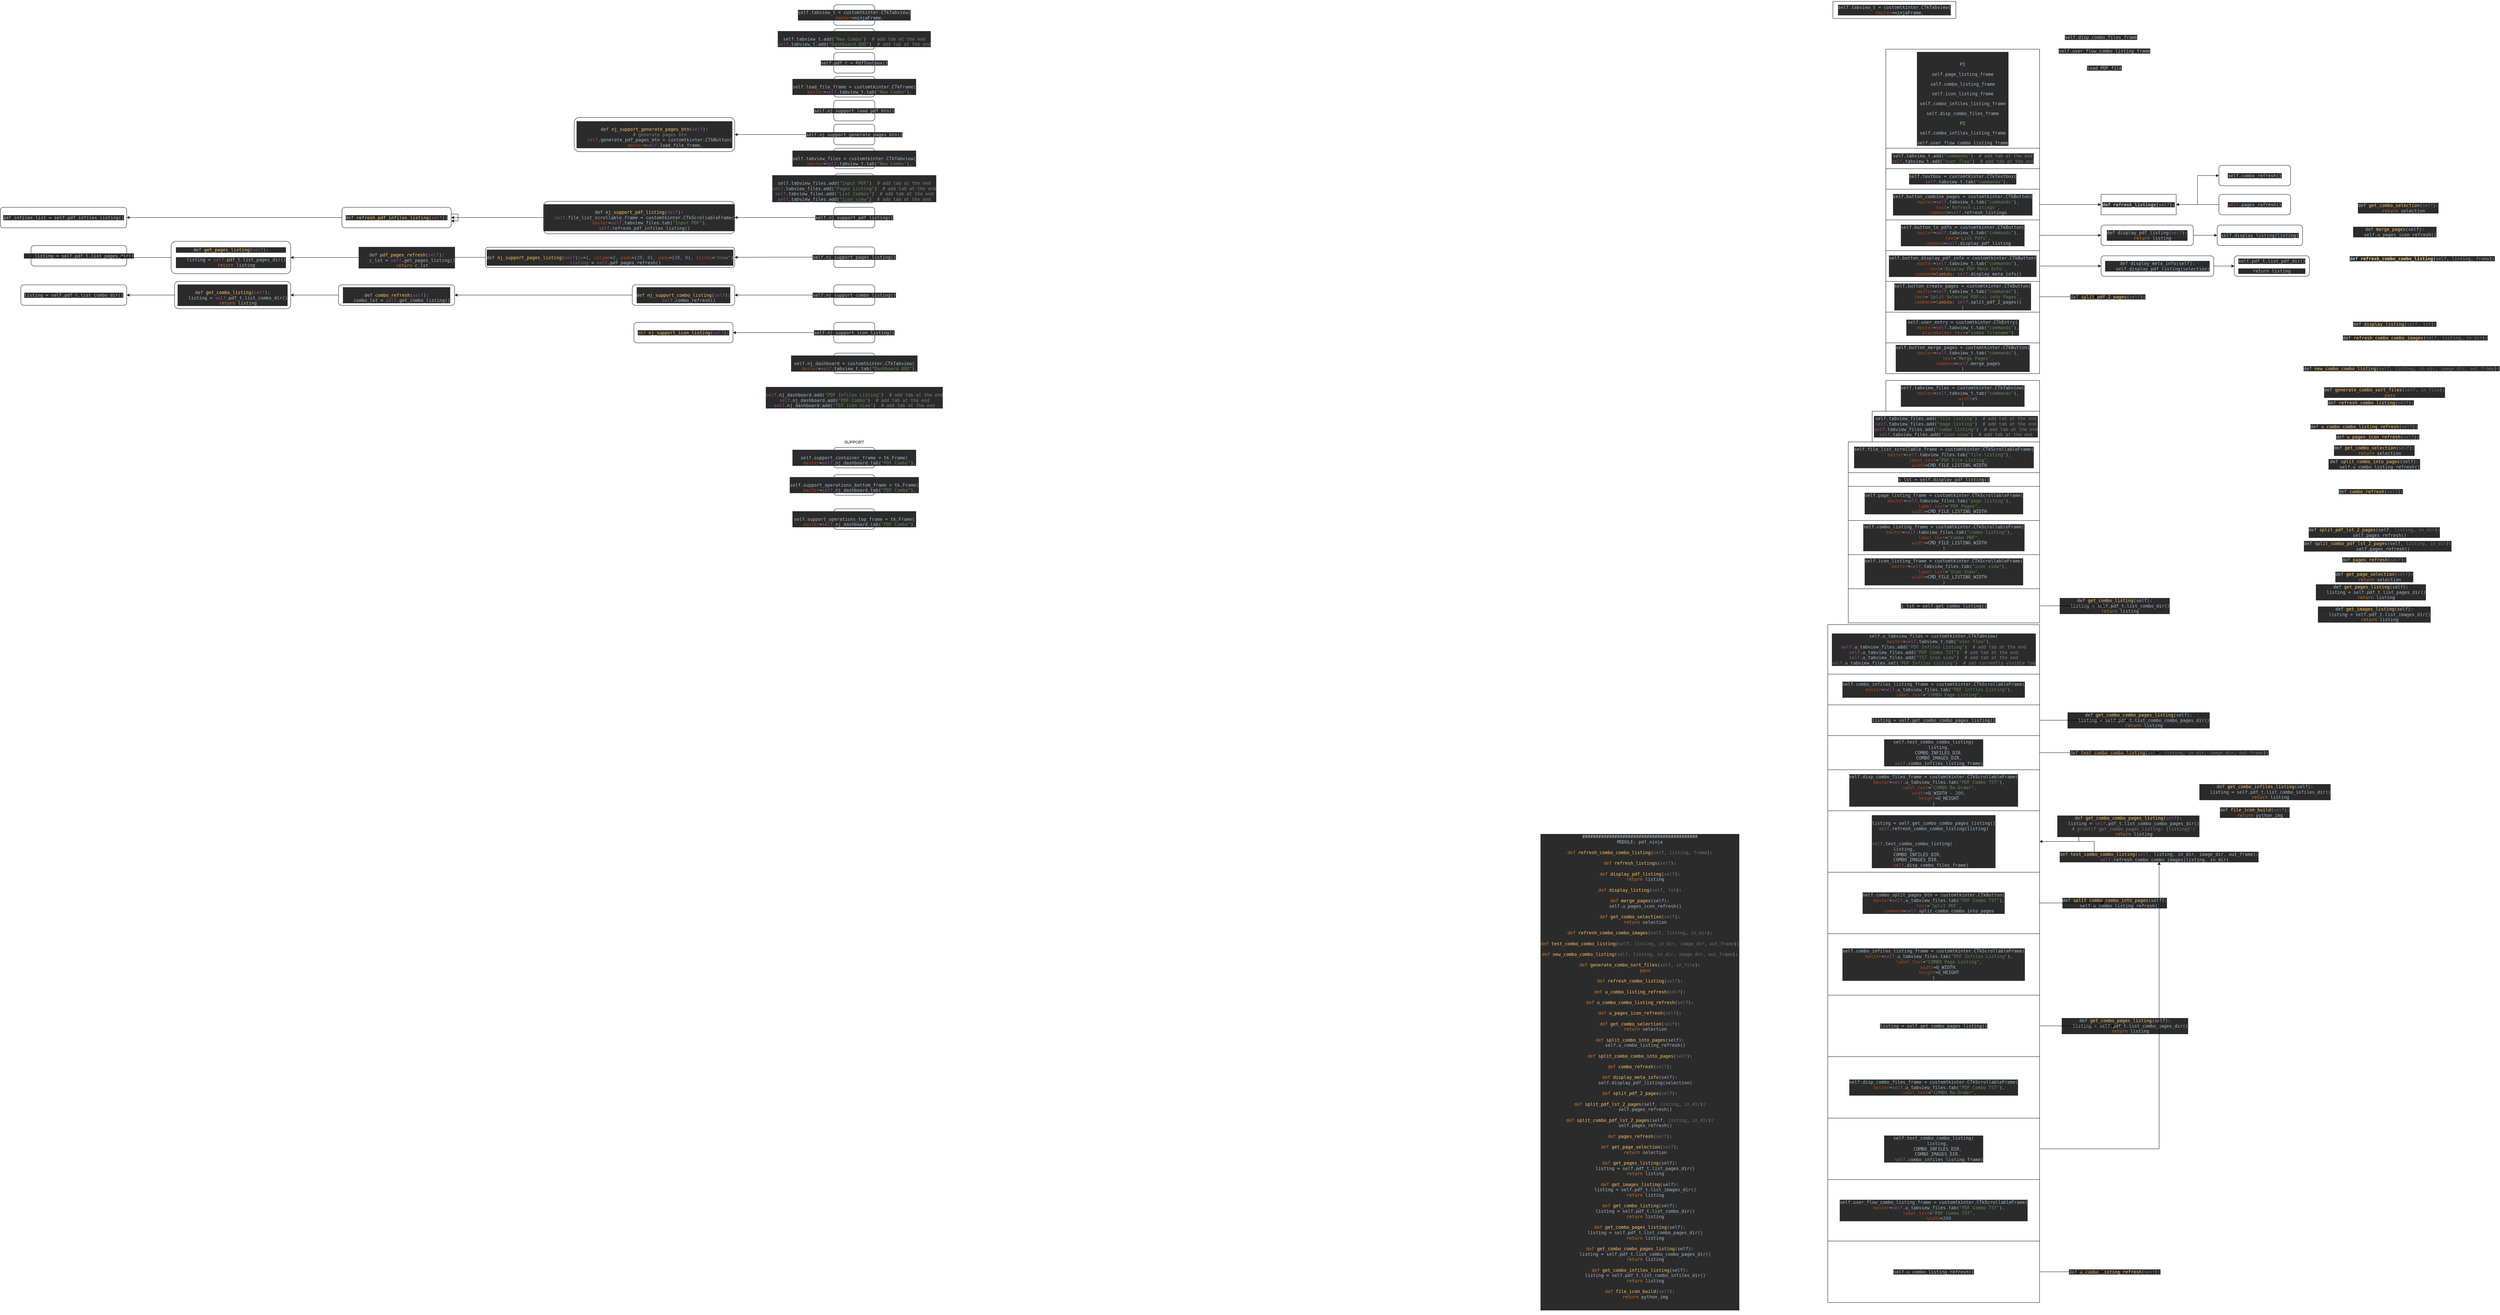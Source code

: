 <mxfile version="22.1.2" type="device">
  <diagram name="Page-1" id="ZUpqu2cZZ9KhSVhHRlnI">
    <mxGraphModel dx="7046" dy="3954" grid="1" gridSize="10" guides="1" tooltips="1" connect="1" arrows="1" fold="1" page="1" pageScale="1" pageWidth="850" pageHeight="1100" math="0" shadow="0">
      <root>
        <mxCell id="0" />
        <mxCell id="1" parent="0" />
        <mxCell id="NO1AC8OuLP__qubKFZFA-1" value="&lt;pre style=&quot;background-color:#2b2b2b;color:#a9b7c6;font-family:&#39;JetBrains Mono&#39;,monospace;font-size:9.8pt;&quot;&gt;###########################################&lt;br&gt;MODULE: pdf_ninja&lt;br&gt;&lt;br&gt;&lt;span style=&quot;color:#cc7832;&quot;&gt;def &lt;/span&gt;&lt;span style=&quot;color:#ffc66d;&quot;&gt;refresh_combo_combo_listing&lt;/span&gt;(&lt;span style=&quot;color:#72737a;&quot;&gt;self&lt;/span&gt;&lt;span style=&quot;color:#cc7832;&quot;&gt;, &lt;/span&gt;&lt;span style=&quot;color:#72737a;&quot;&gt;listing&lt;/span&gt;&lt;span style=&quot;color:#cc7832;&quot;&gt;, &lt;/span&gt;&lt;span style=&quot;color:#72737a;&quot;&gt;frame&lt;/span&gt;):&lt;br&gt;&lt;br&gt;&lt;span style=&quot;color:#cc7832;&quot;&gt;def &lt;/span&gt;&lt;span style=&quot;color:#ffc66d;&quot;&gt;refresh_listings&lt;/span&gt;(&lt;span style=&quot;color:#72737a;&quot;&gt;self&lt;/span&gt;):&lt;br&gt;&lt;br&gt;&lt;span style=&quot;color:#cc7832;&quot;&gt;def &lt;/span&gt;&lt;span style=&quot;color:#ffc66d;&quot;&gt;display_pdf_listing&lt;/span&gt;(&lt;span style=&quot;color:#72737a;&quot;&gt;self&lt;/span&gt;):&lt;br&gt;    &lt;span style=&quot;color:#cc7832;&quot;&gt;return &lt;/span&gt;listing&lt;br&gt;&lt;br&gt;&lt;span style=&quot;color:#cc7832;&quot;&gt;def &lt;/span&gt;&lt;span style=&quot;color:#ffc66d;&quot;&gt;display_listing&lt;/span&gt;(&lt;span style=&quot;color:#72737a;&quot;&gt;self&lt;/span&gt;&lt;span style=&quot;color:#cc7832;&quot;&gt;, &lt;/span&gt;&lt;span style=&quot;color:#72737a;&quot;&gt;lst&lt;/span&gt;):&lt;br&gt;&lt;br&gt;&lt;span style=&quot;color:#cc7832;&quot;&gt;def &lt;/span&gt;&lt;span style=&quot;color:#ffc66d;&quot;&gt;merge_pages&lt;/span&gt;(self):&lt;br&gt;    self.u_pages_icon_refresh()&lt;br&gt;&lt;br&gt;&lt;span style=&quot;color:#cc7832;&quot;&gt;def &lt;/span&gt;&lt;span style=&quot;color:#ffc66d;&quot;&gt;get_combo_selection&lt;/span&gt;(&lt;span style=&quot;color:#72737a;&quot;&gt;self&lt;/span&gt;):&lt;br&gt;    &lt;span style=&quot;color:#cc7832;&quot;&gt;return &lt;/span&gt;selection&lt;br&gt;&lt;br&gt;&lt;span style=&quot;color:#cc7832;&quot;&gt;def &lt;/span&gt;&lt;span style=&quot;color:#ffc66d;&quot;&gt;refresh_combo_combo_images&lt;/span&gt;(&lt;span style=&quot;color:#72737a;&quot;&gt;self&lt;/span&gt;&lt;span style=&quot;color:#cc7832;&quot;&gt;, &lt;/span&gt;&lt;span style=&quot;color:#72737a;&quot;&gt;listing&lt;/span&gt;&lt;span style=&quot;color:#cc7832;&quot;&gt;, &lt;/span&gt;&lt;span style=&quot;color:#72737a;&quot;&gt;in_dir&lt;/span&gt;):&lt;br&gt;&lt;br&gt;&lt;span style=&quot;color:#cc7832;&quot;&gt;def &lt;/span&gt;&lt;span style=&quot;color:#ffc66d;&quot;&gt;test_combo_combo_listing&lt;/span&gt;(&lt;span style=&quot;color:#72737a;&quot;&gt;self&lt;/span&gt;&lt;span style=&quot;color:#cc7832;&quot;&gt;, &lt;/span&gt;&lt;span style=&quot;color:#72737a;&quot;&gt;listing&lt;/span&gt;&lt;span style=&quot;color:#cc7832;&quot;&gt;, &lt;/span&gt;&lt;span style=&quot;color:#72737a;&quot;&gt;in_dir&lt;/span&gt;&lt;span style=&quot;color:#cc7832;&quot;&gt;, &lt;/span&gt;&lt;span style=&quot;color:#72737a;&quot;&gt;image_dir&lt;/span&gt;&lt;span style=&quot;color:#cc7832;&quot;&gt;, &lt;/span&gt;&lt;span style=&quot;color:#72737a;&quot;&gt;out_frame&lt;/span&gt;):&lt;br&gt;&lt;br&gt;&lt;span style=&quot;color:#cc7832;&quot;&gt;def &lt;/span&gt;&lt;span style=&quot;color:#ffc66d;&quot;&gt;new_combo_combo_listing&lt;/span&gt;(&lt;span style=&quot;color:#72737a;&quot;&gt;self&lt;/span&gt;&lt;span style=&quot;color:#cc7832;&quot;&gt;, &lt;/span&gt;&lt;span style=&quot;color:#72737a;&quot;&gt;listing&lt;/span&gt;&lt;span style=&quot;color:#cc7832;&quot;&gt;, &lt;/span&gt;&lt;span style=&quot;color:#72737a;&quot;&gt;in_dir&lt;/span&gt;&lt;span style=&quot;color:#cc7832;&quot;&gt;, &lt;/span&gt;&lt;span style=&quot;color:#72737a;&quot;&gt;image_dir&lt;/span&gt;&lt;span style=&quot;color:#cc7832;&quot;&gt;, &lt;/span&gt;&lt;span style=&quot;color:#72737a;&quot;&gt;out_frame&lt;/span&gt;):&lt;br&gt;&lt;br&gt;&lt;span style=&quot;color:#cc7832;&quot;&gt;def &lt;/span&gt;&lt;span style=&quot;color:#ffc66d;&quot;&gt;generate_combo_sort_files&lt;/span&gt;(&lt;span style=&quot;color:#72737a;&quot;&gt;self&lt;/span&gt;&lt;span style=&quot;color:#cc7832;&quot;&gt;, &lt;/span&gt;&lt;span style=&quot;color:#72737a;&quot;&gt;in_file&lt;/span&gt;):&lt;br&gt;    &lt;span style=&quot;color:#cc7832;&quot;&gt;pass&lt;br&gt;&lt;/span&gt;&lt;span style=&quot;color:#cc7832;&quot;&gt;&lt;br&gt;&lt;/span&gt;&lt;span style=&quot;color:#cc7832;&quot;&gt;def &lt;/span&gt;&lt;span style=&quot;color:#ffc66d;&quot;&gt;refresh_combo_listing&lt;/span&gt;(&lt;span style=&quot;color:#72737a;&quot;&gt;self&lt;/span&gt;):&lt;br&gt;&lt;br&gt;&lt;span style=&quot;color:#cc7832;&quot;&gt;def &lt;/span&gt;&lt;span style=&quot;color:#ffc66d;&quot;&gt;u_combo_listing_refresh&lt;/span&gt;(&lt;span style=&quot;color:#72737a;&quot;&gt;self&lt;/span&gt;):&lt;br&gt;&lt;br&gt;&lt;span style=&quot;color:#cc7832;&quot;&gt;def &lt;/span&gt;&lt;span style=&quot;color:#ffc66d;&quot;&gt;u_combo_combo_listing_refresh&lt;/span&gt;(&lt;span style=&quot;color:#72737a;&quot;&gt;self&lt;/span&gt;):&lt;br&gt;&lt;br&gt;&lt;span style=&quot;color:#cc7832;&quot;&gt;def &lt;/span&gt;&lt;span style=&quot;color:#ffc66d;&quot;&gt;u_pages_icon_refresh&lt;/span&gt;(&lt;span style=&quot;color:#72737a;&quot;&gt;self&lt;/span&gt;):&lt;br&gt;&lt;br&gt;&lt;span style=&quot;color:#cc7832;&quot;&gt;def &lt;/span&gt;&lt;span style=&quot;color:#ffc66d;&quot;&gt;get_combo_selection&lt;/span&gt;(&lt;span style=&quot;color:#72737a;&quot;&gt;self&lt;/span&gt;):&lt;br&gt;    &lt;span style=&quot;color:#cc7832;&quot;&gt;return &lt;/span&gt;selection&lt;br&gt;&lt;br&gt;&lt;span style=&quot;color:#cc7832;&quot;&gt;def &lt;/span&gt;&lt;span style=&quot;color:#ffc66d;&quot;&gt;split_combo_into_pages&lt;/span&gt;(self):&lt;br&gt;    self.u_combo_listing_refresh()&lt;br&gt;&lt;br&gt;&lt;span style=&quot;color:#cc7832;&quot;&gt;def &lt;/span&gt;&lt;span style=&quot;color:#ffc66d;&quot;&gt;split_combo_combo_into_pages&lt;/span&gt;(&lt;span style=&quot;color:#72737a;&quot;&gt;self&lt;/span&gt;):&lt;br&gt;&lt;br&gt;&lt;span style=&quot;color:#cc7832;&quot;&gt;def &lt;/span&gt;&lt;span style=&quot;color:#ffc66d;&quot;&gt;combo_refresh&lt;/span&gt;(&lt;span style=&quot;color:#72737a;&quot;&gt;self&lt;/span&gt;):&lt;br&gt;&lt;br&gt;&lt;span style=&quot;color:#cc7832;&quot;&gt;def &lt;/span&gt;&lt;span style=&quot;color:#ffc66d;&quot;&gt;display_meta_info&lt;/span&gt;(self):&lt;br&gt;    self.display_pdf_listing(selection)&lt;br&gt;&lt;br&gt;&lt;span style=&quot;color:#cc7832;&quot;&gt;def &lt;/span&gt;&lt;span style=&quot;color:#ffc66d;&quot;&gt;split_pdf_2_pages&lt;/span&gt;(&lt;span style=&quot;color:#72737a;&quot;&gt;self&lt;/span&gt;):&lt;br&gt;&lt;br&gt;&lt;span style=&quot;color:#cc7832;&quot;&gt;def &lt;/span&gt;&lt;span style=&quot;color:#ffc66d;&quot;&gt;split_pdf_lst_2_pages&lt;/span&gt;(self&lt;span style=&quot;color:#cc7832;&quot;&gt;, &lt;/span&gt;&lt;span style=&quot;color:#72737a;&quot;&gt;listing&lt;/span&gt;&lt;span style=&quot;color:#cc7832;&quot;&gt;, &lt;/span&gt;&lt;span style=&quot;color:#72737a;&quot;&gt;in_dir&lt;/span&gt;):&lt;br&gt;    self.pages_refresh()&lt;br&gt;&lt;br&gt;&lt;span style=&quot;color:#cc7832;&quot;&gt;def &lt;/span&gt;&lt;span style=&quot;color:#ffc66d;&quot;&gt;split_combo_pdf_lst_2_pages&lt;/span&gt;(self&lt;span style=&quot;color:#cc7832;&quot;&gt;, &lt;/span&gt;&lt;span style=&quot;color:#72737a;&quot;&gt;listing&lt;/span&gt;&lt;span style=&quot;color:#cc7832;&quot;&gt;, &lt;/span&gt;&lt;span style=&quot;color:#72737a;&quot;&gt;in_dir&lt;/span&gt;):&lt;br&gt;    self.pages_refresh()&lt;br&gt;&lt;br&gt;&lt;span style=&quot;color:#cc7832;&quot;&gt;def &lt;/span&gt;&lt;span style=&quot;color:#ffc66d;&quot;&gt;pages_refresh&lt;/span&gt;(&lt;span style=&quot;color:#72737a;&quot;&gt;self&lt;/span&gt;):&lt;br&gt;&lt;br&gt;&lt;span style=&quot;color:#cc7832;&quot;&gt;def &lt;/span&gt;&lt;span style=&quot;color:#ffc66d;&quot;&gt;get_page_selection&lt;/span&gt;(&lt;span style=&quot;color:#72737a;&quot;&gt;self&lt;/span&gt;):&lt;br&gt;    &lt;span style=&quot;color:#cc7832;&quot;&gt;return &lt;/span&gt;selection&lt;br&gt;&lt;br&gt;&lt;span style=&quot;color:#cc7832;&quot;&gt;def &lt;/span&gt;&lt;span style=&quot;color:#ffc66d;&quot;&gt;get_pages_listing&lt;/span&gt;(self):&lt;br&gt;    listing = self.pdf_t.list_pages_dir()&lt;br&gt;    &lt;span style=&quot;color:#cc7832;&quot;&gt;return &lt;/span&gt;listing&lt;br&gt;&lt;br&gt;&lt;span style=&quot;color:#cc7832;&quot;&gt;def &lt;/span&gt;&lt;span style=&quot;color:#ffc66d;&quot;&gt;get_images_listing&lt;/span&gt;(self):&lt;br&gt;    listing = self.pdf_t.list_images_dir()&lt;br&gt;    &lt;span style=&quot;color:#cc7832;&quot;&gt;return &lt;/span&gt;listing&lt;br&gt;&lt;br&gt;&lt;span style=&quot;color:#cc7832;&quot;&gt;def &lt;/span&gt;&lt;span style=&quot;color:#ffc66d;&quot;&gt;get_combo_listing&lt;/span&gt;(self):&lt;br&gt;    listing = self.pdf_t.list_combo_dir()&lt;br&gt;    &lt;span style=&quot;color:#cc7832;&quot;&gt;return &lt;/span&gt;listing&lt;br&gt;&lt;br&gt;&lt;span style=&quot;color:#cc7832;&quot;&gt;def &lt;/span&gt;&lt;span style=&quot;color:#ffc66d;&quot;&gt;get_combo_pages_listing&lt;/span&gt;(self):&lt;br&gt;    listing = self.pdf_t.list_combo_pages_dir()&lt;br&gt;    &lt;span style=&quot;color:#cc7832;&quot;&gt;return &lt;/span&gt;listing&lt;br&gt;&lt;br&gt;&lt;span style=&quot;color:#cc7832;&quot;&gt;def &lt;/span&gt;&lt;span style=&quot;color:#ffc66d;&quot;&gt;get_combo_combo_pages_listing&lt;/span&gt;(self):&lt;br&gt;    listing = self.pdf_t.list_combo_combo_pages_dir()&lt;br&gt;    &lt;span style=&quot;color:#cc7832;&quot;&gt;return &lt;/span&gt;listing&lt;br&gt;&lt;br&gt;&lt;span style=&quot;color:#cc7832;&quot;&gt;def &lt;/span&gt;&lt;span style=&quot;color:#ffc66d;&quot;&gt;get_combo_infiles_listing&lt;/span&gt;(self):&lt;br&gt;    listing = self.pdf_t.list_combo_infiles_dir()&lt;br&gt;    &lt;span style=&quot;color:#cc7832;&quot;&gt;return &lt;/span&gt;listing&lt;br&gt;&lt;br&gt;&lt;span style=&quot;color:#cc7832;&quot;&gt;def &lt;/span&gt;&lt;span style=&quot;color:#ffc66d;&quot;&gt;file_icon_build&lt;/span&gt;(&lt;span style=&quot;color:#72737a;&quot;&gt;self&lt;/span&gt;):&lt;br&gt;    &lt;span style=&quot;color:#cc7832;&quot;&gt;return &lt;/span&gt;python_img&lt;br&gt;&lt;br&gt;&lt;br&gt;&lt;/pre&gt;" style="text;html=1;strokeColor=none;fillColor=none;align=center;verticalAlign=middle;whiteSpace=wrap;rounded=0;" parent="1" vertex="1">
          <mxGeometry x="2060" y="1900" width="60" height="110" as="geometry" />
        </mxCell>
        <mxCell id="NO1AC8OuLP__qubKFZFA-23" value="&lt;pre style=&quot;background-color:#2b2b2b;color:#a9b7c6;font-family:&#39;JetBrains Mono&#39;,monospace;font-size:9.8pt;&quot;&gt;def &lt;span style=&quot;color:#ffc66d;&quot;&gt;refresh_combo_combo_listing&lt;/span&gt;(&lt;span style=&quot;color:#72737a;&quot;&gt;self&lt;/span&gt;&lt;span style=&quot;color:#cc7832;&quot;&gt;, &lt;/span&gt;&lt;span style=&quot;color:#72737a;&quot;&gt;listing&lt;/span&gt;&lt;span style=&quot;color:#cc7832;&quot;&gt;, &lt;/span&gt;&lt;span style=&quot;color:#72737a;&quot;&gt;frame&lt;/span&gt;):&lt;br&gt;&lt;/pre&gt;" style="text;align=center;fontStyle=1;verticalAlign=middle;spacingLeft=3;spacingRight=3;strokeColor=none;rotatable=0;points=[[0,0.5],[1,0.5]];portConstraint=eastwest;html=1;" parent="1" vertex="1">
          <mxGeometry x="4340" y="-440" width="80" height="26" as="geometry" />
        </mxCell>
        <mxCell id="NO1AC8OuLP__qubKFZFA-28" value="&lt;pre style=&quot;background-color:#2b2b2b;color:#a9b7c6;font-family:&#39;JetBrains Mono&#39;,monospace;font-size:9.8pt;&quot;&gt;def &lt;span style=&quot;color:#ffc66d;&quot;&gt;display_listing&lt;/span&gt;(&lt;span style=&quot;color:#72737a;&quot;&gt;self&lt;/span&gt;&lt;span style=&quot;color:#cc7832;&quot;&gt;, &lt;/span&gt;&lt;span style=&quot;color:#72737a;&quot;&gt;lst&lt;/span&gt;):&lt;br&gt;&lt;/pre&gt;" style="text;html=1;strokeColor=none;fillColor=none;align=center;verticalAlign=middle;whiteSpace=wrap;rounded=0;" parent="1" vertex="1">
          <mxGeometry x="4270" y="-250" width="60" height="30" as="geometry" />
        </mxCell>
        <mxCell id="NO1AC8OuLP__qubKFZFA-30" value="&lt;pre style=&quot;background-color:#2b2b2b;color:#a9b7c6;font-family:&#39;JetBrains Mono&#39;,monospace;font-size:9.8pt;&quot;&gt;def &lt;span style=&quot;color:#ffc66d;&quot;&gt;merge_pages&lt;/span&gt;(self):&lt;br&gt;    self.u_pages_icon_refresh()&lt;br&gt;&lt;/pre&gt;" style="text;html=1;strokeColor=none;fillColor=none;align=center;verticalAlign=middle;whiteSpace=wrap;rounded=0;" parent="1" vertex="1">
          <mxGeometry x="4270" y="-520" width="60" height="30" as="geometry" />
        </mxCell>
        <mxCell id="NO1AC8OuLP__qubKFZFA-32" value="&lt;pre style=&quot;background-color:#2b2b2b;color:#a9b7c6;font-family:&#39;JetBrains Mono&#39;,monospace;font-size:9.8pt;&quot;&gt;def &lt;span style=&quot;color:#ffc66d;&quot;&gt;get_combo_selection&lt;/span&gt;(&lt;span style=&quot;color:#72737a;&quot;&gt;self&lt;/span&gt;):&lt;br&gt;    &lt;span style=&quot;color:#cc7832;&quot;&gt;return &lt;/span&gt;selection&lt;/pre&gt;" style="text;html=1;strokeColor=none;fillColor=none;align=center;verticalAlign=middle;whiteSpace=wrap;rounded=0;" parent="1" vertex="1">
          <mxGeometry x="4280" y="-590" width="60" height="30" as="geometry" />
        </mxCell>
        <mxCell id="NO1AC8OuLP__qubKFZFA-33" value="&lt;pre style=&quot;background-color:#2b2b2b;color:#a9b7c6;font-family:&#39;JetBrains Mono&#39;,monospace;font-size:9.8pt;&quot;&gt;def &lt;span style=&quot;color:#ffc66d;&quot;&gt;refresh_combo_combo_images&lt;/span&gt;(&lt;span style=&quot;color:#72737a;&quot;&gt;self&lt;/span&gt;&lt;span style=&quot;color:#cc7832;&quot;&gt;, &lt;/span&gt;&lt;span style=&quot;color:#72737a;&quot;&gt;listing&lt;/span&gt;&lt;span style=&quot;color:#cc7832;&quot;&gt;, &lt;/span&gt;&lt;span style=&quot;color:#72737a;&quot;&gt;in_dir&lt;/span&gt;):&lt;br&gt;&lt;/pre&gt;" style="text;html=1;strokeColor=none;fillColor=none;align=center;verticalAlign=middle;whiteSpace=wrap;rounded=0;" parent="1" vertex="1">
          <mxGeometry x="4330" y="-210" width="60" height="30" as="geometry" />
        </mxCell>
        <mxCell id="NO1AC8OuLP__qubKFZFA-34" value="&lt;pre style=&quot;background-color:#2b2b2b;color:#a9b7c6;font-family:&#39;JetBrains Mono&#39;,monospace;font-size:9.8pt;&quot;&gt;def &lt;span style=&quot;color:#ffc66d;&quot;&gt;test_combo_combo_listing&lt;/span&gt;(&lt;span style=&quot;color:#72737a;&quot;&gt;self&lt;/span&gt;&lt;span style=&quot;color:#cc7832;&quot;&gt;, &lt;/span&gt;&lt;span style=&quot;color:#72737a;&quot;&gt;listing&lt;/span&gt;&lt;span style=&quot;color:#cc7832;&quot;&gt;, &lt;/span&gt;&lt;span style=&quot;color:#72737a;&quot;&gt;in_dir&lt;/span&gt;&lt;span style=&quot;color:#cc7832;&quot;&gt;, &lt;/span&gt;&lt;span style=&quot;color:#72737a;&quot;&gt;image_dir&lt;/span&gt;&lt;span style=&quot;color:#cc7832;&quot;&gt;, &lt;/span&gt;&lt;span style=&quot;color:#72737a;&quot;&gt;out_frame&lt;/span&gt;):&lt;br&gt;&lt;/pre&gt;" style="text;html=1;strokeColor=none;fillColor=none;align=center;verticalAlign=middle;whiteSpace=wrap;rounded=0;" parent="1" vertex="1">
          <mxGeometry x="3610" y="1005" width="60" height="30" as="geometry" />
        </mxCell>
        <mxCell id="NO1AC8OuLP__qubKFZFA-35" value="&lt;pre style=&quot;background-color:#2b2b2b;color:#a9b7c6;font-family:&#39;JetBrains Mono&#39;,monospace;font-size:9.8pt;&quot;&gt;def &lt;span style=&quot;color:#ffc66d;&quot;&gt;new_combo_combo_listing&lt;/span&gt;(&lt;span style=&quot;color:#72737a;&quot;&gt;self&lt;/span&gt;&lt;span style=&quot;color:#cc7832;&quot;&gt;, &lt;/span&gt;&lt;span style=&quot;color:#72737a;&quot;&gt;listing&lt;/span&gt;&lt;span style=&quot;color:#cc7832;&quot;&gt;, &lt;/span&gt;&lt;span style=&quot;color:#72737a;&quot;&gt;in_dir&lt;/span&gt;&lt;span style=&quot;color:#cc7832;&quot;&gt;, &lt;/span&gt;&lt;span style=&quot;color:#72737a;&quot;&gt;image_dir&lt;/span&gt;&lt;span style=&quot;color:#cc7832;&quot;&gt;, &lt;/span&gt;&lt;span style=&quot;color:#72737a;&quot;&gt;out_frame&lt;/span&gt;):&lt;br&gt;&lt;/pre&gt;" style="text;html=1;strokeColor=none;fillColor=none;align=center;verticalAlign=middle;whiteSpace=wrap;rounded=0;" parent="1" vertex="1">
          <mxGeometry x="4290" y="-120" width="60" height="30" as="geometry" />
        </mxCell>
        <mxCell id="NO1AC8OuLP__qubKFZFA-36" value="&lt;pre style=&quot;background-color:#2b2b2b;color:#a9b7c6;font-family:&#39;JetBrains Mono&#39;,monospace;font-size:9.8pt;&quot;&gt;def &lt;span style=&quot;color:#ffc66d;&quot;&gt;generate_combo_sort_files&lt;/span&gt;(&lt;span style=&quot;color:#72737a;&quot;&gt;self&lt;/span&gt;&lt;span style=&quot;color:#cc7832;&quot;&gt;, &lt;/span&gt;&lt;span style=&quot;color:#72737a;&quot;&gt;in_file&lt;/span&gt;):&lt;br&gt;    &lt;span style=&quot;color:#cc7832;&quot;&gt;pass&lt;/span&gt;&lt;/pre&gt;" style="text;html=1;strokeColor=none;fillColor=none;align=center;verticalAlign=middle;whiteSpace=wrap;rounded=0;" parent="1" vertex="1">
          <mxGeometry x="4240" y="-50" width="60" height="30" as="geometry" />
        </mxCell>
        <mxCell id="NO1AC8OuLP__qubKFZFA-37" value="&lt;pre style=&quot;background-color:#2b2b2b;color:#a9b7c6;font-family:&#39;JetBrains Mono&#39;,monospace;font-size:9.8pt;&quot;&gt;def &lt;span style=&quot;color:#ffc66d;&quot;&gt;refresh_combo_listing&lt;/span&gt;(&lt;span style=&quot;color:#72737a;&quot;&gt;self&lt;/span&gt;):&lt;br&gt;&lt;/pre&gt;" style="text;html=1;strokeColor=none;fillColor=none;align=center;verticalAlign=middle;whiteSpace=wrap;rounded=0;" parent="1" vertex="1">
          <mxGeometry x="4200" y="-20" width="60" height="30" as="geometry" />
        </mxCell>
        <mxCell id="NO1AC8OuLP__qubKFZFA-38" value="&lt;pre style=&quot;background-color:#2b2b2b;color:#a9b7c6;font-family:&#39;JetBrains Mono&#39;,monospace;font-size:9.8pt;&quot;&gt;def &lt;span style=&quot;color:#ffc66d;&quot;&gt;u_combo_listing_refresh&lt;/span&gt;(&lt;span style=&quot;color:#72737a;&quot;&gt;self&lt;/span&gt;):&lt;br&gt;&lt;/pre&gt;" style="text;html=1;strokeColor=none;fillColor=none;align=center;verticalAlign=middle;whiteSpace=wrap;rounded=0;" parent="1" vertex="1">
          <mxGeometry x="3450" y="2525" width="60" height="30" as="geometry" />
        </mxCell>
        <mxCell id="NO1AC8OuLP__qubKFZFA-39" value="&lt;pre style=&quot;background-color:#2b2b2b;color:#a9b7c6;font-family:&#39;JetBrains Mono&#39;,monospace;font-size:9.8pt;&quot;&gt;def &lt;span style=&quot;color:#ffc66d;&quot;&gt;u_combo_combo_listing_refresh&lt;/span&gt;(&lt;span style=&quot;color:#72737a;&quot;&gt;self&lt;/span&gt;):&lt;br&gt;&lt;/pre&gt;" style="text;html=1;strokeColor=none;fillColor=none;align=center;verticalAlign=middle;whiteSpace=wrap;rounded=0;" parent="1" vertex="1">
          <mxGeometry x="4180" y="50" width="60" height="30" as="geometry" />
        </mxCell>
        <mxCell id="NO1AC8OuLP__qubKFZFA-40" value="&lt;pre style=&quot;background-color:#2b2b2b;color:#a9b7c6;font-family:&#39;JetBrains Mono&#39;,monospace;font-size:9.8pt;&quot;&gt;def &lt;span style=&quot;color:#ffc66d;&quot;&gt;u_pages_icon_refresh&lt;/span&gt;(&lt;span style=&quot;color:#72737a;&quot;&gt;self&lt;/span&gt;):&lt;br&gt;&lt;/pre&gt;" style="text;html=1;strokeColor=none;fillColor=none;align=center;verticalAlign=middle;whiteSpace=wrap;rounded=0;" parent="1" vertex="1">
          <mxGeometry x="4220" y="80" width="60" height="30" as="geometry" />
        </mxCell>
        <mxCell id="NO1AC8OuLP__qubKFZFA-41" value="&lt;pre style=&quot;background-color:#2b2b2b;color:#a9b7c6;font-family:&#39;JetBrains Mono&#39;,monospace;font-size:9.8pt;&quot;&gt;def &lt;span style=&quot;color:#ffc66d;&quot;&gt;get_combo_selection&lt;/span&gt;(&lt;span style=&quot;color:#72737a;&quot;&gt;self&lt;/span&gt;):&lt;br&gt;    &lt;span style=&quot;color:#cc7832;&quot;&gt;return &lt;/span&gt;selection&lt;br&gt;&lt;/pre&gt;" style="text;html=1;strokeColor=none;fillColor=none;align=center;verticalAlign=middle;whiteSpace=wrap;rounded=0;" parent="1" vertex="1">
          <mxGeometry x="4210" y="120" width="60" height="30" as="geometry" />
        </mxCell>
        <mxCell id="NO1AC8OuLP__qubKFZFA-42" value="&lt;pre style=&quot;background-color:#2b2b2b;color:#a9b7c6;font-family:&#39;JetBrains Mono&#39;,monospace;font-size:9.8pt;&quot;&gt;def &lt;span style=&quot;color:#ffc66d;&quot;&gt;split_combo_into_pages&lt;/span&gt;(self):&lt;br&gt;    self.u_combo_listing_refresh()&lt;/pre&gt;" style="text;html=1;strokeColor=none;fillColor=none;align=center;verticalAlign=middle;whiteSpace=wrap;rounded=0;" parent="1" vertex="1">
          <mxGeometry x="4210" y="160" width="60" height="30" as="geometry" />
        </mxCell>
        <mxCell id="NO1AC8OuLP__qubKFZFA-43" value="&lt;pre style=&quot;background-color:#2b2b2b;color:#a9b7c6;font-family:&#39;JetBrains Mono&#39;,monospace;font-size:9.8pt;&quot;&gt;def &lt;span style=&quot;color:#ffc66d;&quot;&gt;split_combo_combo_into_pages&lt;/span&gt;(self):&lt;br&gt;    self.u_combo_listing_refresh()&lt;br&gt;&lt;/pre&gt;" style="text;html=1;strokeColor=none;fillColor=none;align=center;verticalAlign=middle;whiteSpace=wrap;rounded=0;" parent="1" vertex="1">
          <mxGeometry x="3450" y="1445" width="60" height="30" as="geometry" />
        </mxCell>
        <mxCell id="NO1AC8OuLP__qubKFZFA-45" value="&lt;pre style=&quot;background-color:#2b2b2b;color:#a9b7c6;font-family:&#39;JetBrains Mono&#39;,monospace;font-size:9.8pt;&quot;&gt;def &lt;span style=&quot;color:#ffc66d;&quot;&gt;combo_refresh&lt;/span&gt;(&lt;span style=&quot;color:#72737a;&quot;&gt;self&lt;/span&gt;):&lt;br&gt;&lt;/pre&gt;" style="text;html=1;strokeColor=none;fillColor=none;align=center;verticalAlign=middle;whiteSpace=wrap;rounded=0;" parent="1" vertex="1">
          <mxGeometry x="4200" y="240" width="60" height="30" as="geometry" />
        </mxCell>
        <mxCell id="NO1AC8OuLP__qubKFZFA-47" value="&lt;pre style=&quot;background-color:#2b2b2b;color:#a9b7c6;font-family:&#39;JetBrains Mono&#39;,monospace;font-size:9.8pt;&quot;&gt;def &lt;span style=&quot;color:#ffc66d;&quot;&gt;split_pdf_2_pages&lt;/span&gt;(&lt;span style=&quot;color:#72737a;&quot;&gt;self&lt;/span&gt;):&lt;br&gt;&lt;/pre&gt;" style="text;html=1;strokeColor=none;fillColor=none;align=center;verticalAlign=middle;whiteSpace=wrap;rounded=0;" parent="1" vertex="1">
          <mxGeometry x="3430" y="-330" width="60" height="30" as="geometry" />
        </mxCell>
        <mxCell id="NO1AC8OuLP__qubKFZFA-49" value="&lt;pre style=&quot;background-color:#2b2b2b;color:#a9b7c6;font-family:&#39;JetBrains Mono&#39;,monospace;font-size:9.8pt;&quot;&gt;def &lt;span style=&quot;color:#ffc66d;&quot;&gt;split_pdf_lst_2_pages&lt;/span&gt;(self&lt;span style=&quot;color:#cc7832;&quot;&gt;, &lt;/span&gt;&lt;span style=&quot;color:#72737a;&quot;&gt;listing&lt;/span&gt;&lt;span style=&quot;color:#cc7832;&quot;&gt;, &lt;/span&gt;&lt;span style=&quot;color:#72737a;&quot;&gt;in_dir&lt;/span&gt;):&lt;br&gt;    self.pages_refresh()&lt;br&gt;&lt;/pre&gt;" style="text;html=1;strokeColor=none;fillColor=none;align=center;verticalAlign=middle;whiteSpace=wrap;rounded=0;" parent="1" vertex="1">
          <mxGeometry x="4210" y="360" width="60" height="30" as="geometry" />
        </mxCell>
        <mxCell id="NO1AC8OuLP__qubKFZFA-51" value="&lt;pre style=&quot;background-color:#2b2b2b;color:#a9b7c6;font-family:&#39;JetBrains Mono&#39;,monospace;font-size:9.8pt;&quot;&gt;def &lt;span style=&quot;color:#ffc66d;&quot;&gt;pages_refresh&lt;/span&gt;(&lt;span style=&quot;color:#72737a;&quot;&gt;self&lt;/span&gt;):&lt;br&gt;&lt;/pre&gt;" style="text;html=1;strokeColor=none;fillColor=none;align=center;verticalAlign=middle;whiteSpace=wrap;rounded=0;" parent="1" vertex="1">
          <mxGeometry x="4210" y="440" width="60" height="30" as="geometry" />
        </mxCell>
        <mxCell id="NO1AC8OuLP__qubKFZFA-52" value="&lt;pre style=&quot;background-color:#2b2b2b;color:#a9b7c6;font-family:&#39;JetBrains Mono&#39;,monospace;font-size:9.8pt;&quot;&gt;def &lt;span style=&quot;color:#ffc66d;&quot;&gt;split_combo_pdf_lst_2_pages&lt;/span&gt;(self&lt;span style=&quot;color:#cc7832;&quot;&gt;, &lt;/span&gt;&lt;span style=&quot;color:#72737a;&quot;&gt;listing&lt;/span&gt;&lt;span style=&quot;color:#cc7832;&quot;&gt;, &lt;/span&gt;&lt;span style=&quot;color:#72737a;&quot;&gt;in_dir&lt;/span&gt;):&lt;br&gt;    self.pages_refresh()&lt;br&gt;&lt;/pre&gt;" style="text;html=1;strokeColor=none;fillColor=none;align=center;verticalAlign=middle;whiteSpace=wrap;rounded=0;" parent="1" vertex="1">
          <mxGeometry x="4220" y="400" width="60" height="30" as="geometry" />
        </mxCell>
        <mxCell id="NO1AC8OuLP__qubKFZFA-53" value="&lt;pre style=&quot;background-color:#2b2b2b;color:#a9b7c6;font-family:&#39;JetBrains Mono&#39;,monospace;font-size:9.8pt;&quot;&gt;def &lt;span style=&quot;color:#ffc66d;&quot;&gt;get_page_selection&lt;/span&gt;(&lt;span style=&quot;color:#72737a;&quot;&gt;self&lt;/span&gt;):&lt;br&gt;    &lt;span style=&quot;color:#cc7832;&quot;&gt;return &lt;/span&gt;selection&lt;br&gt;&lt;/pre&gt;" style="text;html=1;strokeColor=none;fillColor=none;align=center;verticalAlign=middle;whiteSpace=wrap;rounded=0;" parent="1" vertex="1">
          <mxGeometry x="4210" y="490" width="60" height="30" as="geometry" />
        </mxCell>
        <mxCell id="NO1AC8OuLP__qubKFZFA-54" value="&lt;pre style=&quot;background-color:#2b2b2b;color:#a9b7c6;font-family:&#39;JetBrains Mono&#39;,monospace;font-size:9.8pt;&quot;&gt;def &lt;span style=&quot;color:#ffc66d;&quot;&gt;get_pages_listing&lt;/span&gt;(self):&lt;br&gt;    listing = self.pdf_t.list_pages_dir()&lt;br&gt;    &lt;span style=&quot;color:#cc7832;&quot;&gt;return &lt;/span&gt;listing&lt;br&gt;&lt;/pre&gt;" style="text;html=1;strokeColor=none;fillColor=none;align=center;verticalAlign=middle;whiteSpace=wrap;rounded=0;" parent="1" vertex="1">
          <mxGeometry x="4200" y="530" width="60" height="40" as="geometry" />
        </mxCell>
        <mxCell id="NO1AC8OuLP__qubKFZFA-55" value="&lt;pre style=&quot;background-color:#2b2b2b;color:#a9b7c6;font-family:&#39;JetBrains Mono&#39;,monospace;font-size:9.8pt;&quot;&gt;def &lt;span style=&quot;color:#ffc66d;&quot;&gt;get_images_listing&lt;/span&gt;(self):&lt;br&gt;    listing = self.pdf_t.list_images_dir()&lt;br&gt;    &lt;span style=&quot;color:#cc7832;&quot;&gt;return &lt;/span&gt;listing&lt;br&gt;&lt;/pre&gt;" style="text;html=1;strokeColor=none;fillColor=none;align=center;verticalAlign=middle;whiteSpace=wrap;rounded=0;" parent="1" vertex="1">
          <mxGeometry x="4210" y="600" width="60" height="30" as="geometry" />
        </mxCell>
        <mxCell id="NO1AC8OuLP__qubKFZFA-56" value="&lt;pre style=&quot;background-color:#2b2b2b;color:#a9b7c6;font-family:&#39;JetBrains Mono&#39;,monospace;font-size:9.8pt;&quot;&gt;def &lt;span style=&quot;color:#ffc66d;&quot;&gt;get_combo_listing&lt;/span&gt;(self):&lt;br&gt;    listing = self.pdf_t.list_combo_dir()&lt;br&gt;    &lt;span style=&quot;color:#cc7832;&quot;&gt;return &lt;/span&gt;listing&lt;br&gt;&lt;/pre&gt;" style="text;html=1;strokeColor=none;fillColor=none;align=center;verticalAlign=middle;whiteSpace=wrap;rounded=0;" parent="1" vertex="1">
          <mxGeometry x="3450" y="575" width="60" height="30" as="geometry" />
        </mxCell>
        <mxCell id="NO1AC8OuLP__qubKFZFA-57" value="&lt;pre style=&quot;background-color:#2b2b2b;color:#a9b7c6;font-family:&#39;JetBrains Mono&#39;,monospace;font-size:9.8pt;&quot;&gt;def &lt;span style=&quot;color:#ffc66d;&quot;&gt;get_combo_pages_listing&lt;/span&gt;(self):&lt;br&gt;    listing = self.pdf_t.list_combo_pages_dir()&lt;br&gt;    &lt;span style=&quot;color:#cc7832;&quot;&gt;return &lt;/span&gt;listing&lt;br&gt;&lt;/pre&gt;" style="text;html=1;strokeColor=none;fillColor=none;align=center;verticalAlign=middle;whiteSpace=wrap;rounded=0;" parent="1" vertex="1">
          <mxGeometry x="3480" y="1805" width="60" height="30" as="geometry" />
        </mxCell>
        <mxCell id="NO1AC8OuLP__qubKFZFA-58" value="&lt;pre style=&quot;background-color:#2b2b2b;color:#a9b7c6;font-family:&#39;JetBrains Mono&#39;,monospace;font-size:9.8pt;&quot;&gt;def &lt;span style=&quot;color:#ffc66d;&quot;&gt;get_combo_combo_pages_listing&lt;/span&gt;(self):&lt;br&gt;    listing = self.pdf_t.list_combo_combo_pages_dir()&lt;br&gt;    &lt;span style=&quot;color:#cc7832;&quot;&gt;return &lt;/span&gt;listing&lt;br&gt;&lt;/pre&gt;" style="text;html=1;strokeColor=none;fillColor=none;align=center;verticalAlign=middle;whiteSpace=wrap;rounded=0;" parent="1" vertex="1">
          <mxGeometry x="3520" y="910" width="60" height="30" as="geometry" />
        </mxCell>
        <mxCell id="NO1AC8OuLP__qubKFZFA-59" value="&lt;pre style=&quot;background-color:#2b2b2b;color:#a9b7c6;font-family:&#39;JetBrains Mono&#39;,monospace;font-size:9.8pt;&quot;&gt;def &lt;span style=&quot;color:#ffc66d;&quot;&gt;get_combo_infiles_listing&lt;/span&gt;(self):&lt;br&gt;    listing = self.pdf_t.list_combo_infiles_dir()&lt;br&gt;    &lt;span style=&quot;color:#cc7832;&quot;&gt;return &lt;/span&gt;listing&lt;br&gt;&lt;/pre&gt;" style="text;html=1;strokeColor=none;fillColor=none;align=center;verticalAlign=middle;whiteSpace=wrap;rounded=0;" parent="1" vertex="1">
          <mxGeometry x="3890" y="1120" width="60" height="30" as="geometry" />
        </mxCell>
        <mxCell id="NO1AC8OuLP__qubKFZFA-60" value="&lt;pre style=&quot;background-color:#2b2b2b;color:#a9b7c6;font-family:&#39;JetBrains Mono&#39;,monospace;font-size:9.8pt;&quot;&gt;def &lt;span style=&quot;color:#ffc66d;&quot;&gt;file_icon_build&lt;/span&gt;(&lt;span style=&quot;color:#72737a;&quot;&gt;self&lt;/span&gt;):&lt;br&gt;    &lt;span style=&quot;color:#cc7832;&quot;&gt;return &lt;/span&gt;python_img&lt;br&gt;&lt;/pre&gt;" style="text;html=1;strokeColor=none;fillColor=none;align=center;verticalAlign=middle;whiteSpace=wrap;rounded=0;" parent="1" vertex="1">
          <mxGeometry x="3860" y="1180" width="60" height="30" as="geometry" />
        </mxCell>
        <mxCell id="NO1AC8OuLP__qubKFZFA-64" value="&lt;pre style=&quot;background-color:#2b2b2b;color:#a9b7c6;font-family:&#39;JetBrains Mono&#39;,monospace;font-size:9.8pt;&quot;&gt;self.tabview_t = customtkinter.CTkTabview(&lt;br&gt;    &lt;span style=&quot;color:#aa4926;&quot;&gt;master&lt;/span&gt;=ninjaFrame&lt;span style=&quot;color:#cc7832;&quot;&gt;,&lt;/span&gt;&lt;/pre&gt;" style="rounded=0;whiteSpace=wrap;html=1;" parent="1" vertex="1">
          <mxGeometry x="2655" y="-1180" width="360" height="50" as="geometry" />
        </mxCell>
        <mxCell id="NO1AC8OuLP__qubKFZFA-65" value="&lt;pre style=&quot;background-color:#2b2b2b;color:#a9b7c6;font-family:&#39;JetBrains Mono&#39;,monospace;font-size:9.8pt;&quot;&gt;&lt;pre style=&quot;font-family: &amp;quot;JetBrains Mono&amp;quot;, monospace; font-size: 9.8pt;&quot;&gt;self.tabview_t.add(&lt;span style=&quot;color:#6a8759;&quot;&gt;&quot;commands&quot;&lt;/span&gt;)  &lt;span style=&quot;color:#808080;&quot;&gt;# add tab at the end&lt;br&gt;&lt;/span&gt;&lt;span style=&quot;color:#94558d;&quot;&gt;self&lt;/span&gt;.tabview_t.add(&lt;span style=&quot;color:#6a8759;&quot;&gt;&quot;user flow&quot;&lt;/span&gt;)  &lt;span style=&quot;color:#808080;&quot;&gt;# add tab at the end&lt;/span&gt;&lt;/pre&gt;&lt;/pre&gt;" style="rounded=0;whiteSpace=wrap;html=1;" parent="1" vertex="1">
          <mxGeometry x="2810" y="-750" width="450" height="60" as="geometry" />
        </mxCell>
        <mxCell id="NO1AC8OuLP__qubKFZFA-67" value="&lt;pre style=&quot;background-color:#2b2b2b;color:#a9b7c6;font-family:&#39;JetBrains Mono&#39;,monospace;font-size:9.8pt;&quot;&gt;&lt;pre style=&quot;font-family: &amp;quot;JetBrains Mono&amp;quot;, monospace; font-size: 9.8pt;&quot;&gt;self.textbox = customtkinter.CTkTextbox(&lt;br&gt;    &lt;span style=&quot;color:#94558d;&quot;&gt;self&lt;/span&gt;.tabview_t.tab(&lt;span style=&quot;color:#6a8759;&quot;&gt;&quot;commands&quot;&lt;/span&gt;)&lt;span style=&quot;color:#cc7832;&quot;&gt;, &lt;/span&gt;&lt;/pre&gt;&lt;/pre&gt;" style="rounded=0;whiteSpace=wrap;html=1;" parent="1" vertex="1">
          <mxGeometry x="2810" y="-690" width="450" height="60" as="geometry" />
        </mxCell>
        <mxCell id="NO1AC8OuLP__qubKFZFA-115" style="edgeStyle=orthogonalEdgeStyle;rounded=0;orthogonalLoop=1;jettySize=auto;html=1;" parent="1" source="NO1AC8OuLP__qubKFZFA-68" target="NO1AC8OuLP__qubKFZFA-114" edge="1">
          <mxGeometry relative="1" as="geometry" />
        </mxCell>
        <mxCell id="NO1AC8OuLP__qubKFZFA-68" value="&lt;pre style=&quot;background-color:#2b2b2b;color:#a9b7c6;font-family:&#39;JetBrains Mono&#39;,monospace;font-size:9.8pt;&quot;&gt;&lt;pre style=&quot;font-family: &amp;quot;JetBrains Mono&amp;quot;, monospace; font-size: 9.8pt;&quot;&gt;self.button_combine_pages = customtkinter.CTkButton(&lt;br&gt;    &lt;span style=&quot;color:#aa4926;&quot;&gt;master&lt;/span&gt;=&lt;span style=&quot;color:#94558d;&quot;&gt;self&lt;/span&gt;.tabview_t.tab(&lt;span style=&quot;color:#6a8759;&quot;&gt;&quot;commands&quot;&lt;/span&gt;)&lt;span style=&quot;color:#cc7832;&quot;&gt;,&lt;br&gt;&lt;/span&gt;&lt;span style=&quot;color:#cc7832;&quot;&gt;    &lt;/span&gt;&lt;span style=&quot;color:#aa4926;&quot;&gt;text&lt;/span&gt;=&lt;span style=&quot;color:#6a8759;&quot;&gt;&#39;Refresh Listings&#39;&lt;/span&gt;&lt;span style=&quot;color:#cc7832;&quot;&gt;,&lt;br&gt;&lt;/span&gt;&lt;span style=&quot;color:#cc7832;&quot;&gt;    &lt;/span&gt;&lt;span style=&quot;color:#aa4926;&quot;&gt;command&lt;/span&gt;=&lt;span style=&quot;color:#94558d;&quot;&gt;self&lt;/span&gt;.refresh_listings&lt;/pre&gt;&lt;/pre&gt;" style="rounded=0;whiteSpace=wrap;html=1;" parent="1" vertex="1">
          <mxGeometry x="2810" y="-630" width="450" height="90" as="geometry" />
        </mxCell>
        <mxCell id="NO1AC8OuLP__qubKFZFA-124" style="edgeStyle=orthogonalEdgeStyle;rounded=0;orthogonalLoop=1;jettySize=auto;html=1;" parent="1" source="NO1AC8OuLP__qubKFZFA-69" target="NO1AC8OuLP__qubKFZFA-122" edge="1">
          <mxGeometry relative="1" as="geometry" />
        </mxCell>
        <mxCell id="NO1AC8OuLP__qubKFZFA-69" value="&lt;pre style=&quot;background-color:#2b2b2b;color:#a9b7c6;font-family:&#39;JetBrains Mono&#39;,monospace;font-size:9.8pt;&quot;&gt;&lt;pre style=&quot;font-family: &amp;quot;JetBrains Mono&amp;quot;, monospace; font-size: 9.8pt;&quot;&gt;self.button_ls_pdfs = customtkinter.CTkButton(&lt;br&gt;    &lt;span style=&quot;color:#aa4926;&quot;&gt;master&lt;/span&gt;=&lt;span style=&quot;color:#94558d;&quot;&gt;self&lt;/span&gt;.tabview_t.tab(&lt;span style=&quot;color:#6a8759;&quot;&gt;&quot;commands&quot;&lt;/span&gt;)&lt;span style=&quot;color:#cc7832;&quot;&gt;,&lt;br&gt;&lt;/span&gt;&lt;span style=&quot;color:#cc7832;&quot;&gt;    &lt;/span&gt;&lt;span style=&quot;color:#aa4926;&quot;&gt;text&lt;/span&gt;=&lt;span style=&quot;color:#6a8759;&quot;&gt;&#39;List Pdfs&#39;&lt;/span&gt;&lt;span style=&quot;color:#cc7832;&quot;&gt;,&lt;br&gt;&lt;/span&gt;&lt;span style=&quot;color:#cc7832;&quot;&gt;    &lt;/span&gt;&lt;span style=&quot;color:#aa4926;&quot;&gt;command&lt;/span&gt;=&lt;span style=&quot;color:#94558d;&quot;&gt;self&lt;/span&gt;.display_pdf_listing&lt;/pre&gt;&lt;/pre&gt;" style="rounded=0;whiteSpace=wrap;html=1;" parent="1" vertex="1">
          <mxGeometry x="2810" y="-540" width="450" height="90" as="geometry" />
        </mxCell>
        <mxCell id="NO1AC8OuLP__qubKFZFA-128" style="edgeStyle=orthogonalEdgeStyle;rounded=0;orthogonalLoop=1;jettySize=auto;html=1;entryX=0;entryY=0.5;entryDx=0;entryDy=0;" parent="1" source="NO1AC8OuLP__qubKFZFA-70" target="NO1AC8OuLP__qubKFZFA-127" edge="1">
          <mxGeometry relative="1" as="geometry" />
        </mxCell>
        <mxCell id="NO1AC8OuLP__qubKFZFA-70" value="&lt;pre style=&quot;background-color:#2b2b2b;color:#a9b7c6;font-family:&#39;JetBrains Mono&#39;,monospace;font-size:9.8pt;&quot;&gt;&lt;pre style=&quot;font-family: &amp;quot;JetBrains Mono&amp;quot;, monospace; font-size: 9.8pt;&quot;&gt;self.button_display_pdf_info = customtkinter.CTkButton(&lt;br&gt;    &lt;span style=&quot;color:#aa4926;&quot;&gt;master&lt;/span&gt;=&lt;span style=&quot;color:#94558d;&quot;&gt;self&lt;/span&gt;.tabview_t.tab(&lt;span style=&quot;color:#6a8759;&quot;&gt;&quot;commands&quot;&lt;/span&gt;)&lt;span style=&quot;color:#cc7832;&quot;&gt;,&lt;br&gt;&lt;/span&gt;&lt;span style=&quot;color:#cc7832;&quot;&gt;    &lt;/span&gt;&lt;span style=&quot;color:#aa4926;&quot;&gt;text&lt;/span&gt;=&lt;span style=&quot;color:#6a8759;&quot;&gt;&#39;Display PDF Meta Info&#39;&lt;/span&gt;&lt;span style=&quot;color:#cc7832;&quot;&gt;,&lt;br&gt;&lt;/span&gt;&lt;span style=&quot;color:#cc7832;&quot;&gt;    &lt;/span&gt;&lt;span style=&quot;color:#aa4926;&quot;&gt;command&lt;/span&gt;=&lt;span style=&quot;color:#cc7832;&quot;&gt;lambda&lt;/span&gt;: &lt;span style=&quot;color:#94558d;&quot;&gt;self&lt;/span&gt;.display_meta_info()&lt;br&gt;&lt;/pre&gt;&lt;/pre&gt;" style="rounded=0;whiteSpace=wrap;html=1;" parent="1" vertex="1">
          <mxGeometry x="2810" y="-450" width="450" height="90" as="geometry" />
        </mxCell>
        <mxCell id="NO1AC8OuLP__qubKFZFA-99" style="edgeStyle=orthogonalEdgeStyle;rounded=0;orthogonalLoop=1;jettySize=auto;html=1;" parent="1" source="NO1AC8OuLP__qubKFZFA-71" target="NO1AC8OuLP__qubKFZFA-47" edge="1">
          <mxGeometry relative="1" as="geometry" />
        </mxCell>
        <mxCell id="NO1AC8OuLP__qubKFZFA-71" value="&lt;pre style=&quot;background-color:#2b2b2b;color:#a9b7c6;font-family:&#39;JetBrains Mono&#39;,monospace;font-size:9.8pt;&quot;&gt;&lt;pre style=&quot;font-family: &amp;quot;JetBrains Mono&amp;quot;, monospace; font-size: 9.8pt;&quot;&gt;self.button_create_pages = customtkinter.CTkButton(&lt;br&gt;    &lt;span style=&quot;color:#aa4926;&quot;&gt;master&lt;/span&gt;=&lt;span style=&quot;color:#94558d;&quot;&gt;self&lt;/span&gt;.tabview_t.tab(&lt;span style=&quot;color:#6a8759;&quot;&gt;&quot;commands&quot;&lt;/span&gt;)&lt;span style=&quot;color:#cc7832;&quot;&gt;,&lt;br&gt;&lt;/span&gt;&lt;span style=&quot;color:#cc7832;&quot;&gt;    &lt;/span&gt;&lt;span style=&quot;color:#aa4926;&quot;&gt;text&lt;/span&gt;=&lt;span style=&quot;color:#6a8759;&quot;&gt;&#39;Split Selected PDF(s) into Pages&#39;&lt;/span&gt;&lt;span style=&quot;color:#cc7832;&quot;&gt;,&lt;br&gt;&lt;/span&gt;&lt;span style=&quot;color:#cc7832;&quot;&gt;    &lt;/span&gt;&lt;span style=&quot;color:#aa4926;&quot;&gt;command&lt;/span&gt;=&lt;span style=&quot;color:#cc7832;&quot;&gt;lambda&lt;/span&gt;: &lt;span style=&quot;color:#94558d;&quot;&gt;self&lt;/span&gt;.split_pdf_2_pages()&lt;br&gt;)&lt;br&gt;&lt;/pre&gt;&lt;/pre&gt;" style="rounded=0;whiteSpace=wrap;html=1;" parent="1" vertex="1">
          <mxGeometry x="2810" y="-360" width="450" height="90" as="geometry" />
        </mxCell>
        <mxCell id="NO1AC8OuLP__qubKFZFA-72" value="&lt;pre style=&quot;background-color:#2b2b2b;color:#a9b7c6;font-family:&#39;JetBrains Mono&#39;,monospace;font-size:9.8pt;&quot;&gt;&lt;pre style=&quot;font-family: &amp;quot;JetBrains Mono&amp;quot;, monospace; font-size: 9.8pt;&quot;&gt;self.user_entry = customtkinter.CTkEntry(&lt;br&gt;    &lt;span style=&quot;color:#aa4926;&quot;&gt;master&lt;/span&gt;=&lt;span style=&quot;color:#94558d;&quot;&gt;self&lt;/span&gt;.tabview_t.tab(&lt;span style=&quot;color:#6a8759;&quot;&gt;&quot;commands&quot;&lt;/span&gt;)&lt;span style=&quot;color:#cc7832;&quot;&gt;,&lt;br&gt;&lt;/span&gt;&lt;span style=&quot;color:#cc7832;&quot;&gt;    &lt;/span&gt;&lt;span style=&quot;color:#aa4926;&quot;&gt;placeholder_text&lt;/span&gt;=&lt;span style=&quot;color:#6a8759;&quot;&gt;&quot;combo filename&quot;&lt;/span&gt;)&lt;br&gt;&lt;/pre&gt;&lt;/pre&gt;" style="rounded=0;whiteSpace=wrap;html=1;" parent="1" vertex="1">
          <mxGeometry x="2810" y="-270" width="450" height="90" as="geometry" />
        </mxCell>
        <mxCell id="NO1AC8OuLP__qubKFZFA-73" value="&lt;pre style=&quot;background-color:#2b2b2b;color:#a9b7c6;font-family:&#39;JetBrains Mono&#39;,monospace;font-size:9.8pt;&quot;&gt;&lt;pre style=&quot;font-family: &amp;quot;JetBrains Mono&amp;quot;, monospace; font-size: 9.8pt;&quot;&gt;self.button_merge_pages = customtkinter.CTkButton(&lt;br&gt;    &lt;span style=&quot;color:#aa4926;&quot;&gt;master&lt;/span&gt;=&lt;span style=&quot;color:#94558d;&quot;&gt;self&lt;/span&gt;.tabview_t.tab(&lt;span style=&quot;color:#6a8759;&quot;&gt;&quot;commands&quot;&lt;/span&gt;)&lt;span style=&quot;color:#cc7832;&quot;&gt;,&lt;br&gt;&lt;/span&gt;&lt;span style=&quot;color:#cc7832;&quot;&gt;    &lt;/span&gt;&lt;span style=&quot;color:#aa4926;&quot;&gt;text&lt;/span&gt;=&lt;span style=&quot;color:#6a8759;&quot;&gt;&#39;Merge Pages&#39;&lt;/span&gt;&lt;span style=&quot;color:#cc7832;&quot;&gt;,&lt;br&gt;&lt;/span&gt;&lt;span style=&quot;color:#cc7832;&quot;&gt;    &lt;/span&gt;&lt;span style=&quot;color:#aa4926;&quot;&gt;command&lt;/span&gt;=&lt;span style=&quot;color:#94558d;&quot;&gt;self&lt;/span&gt;.merge_pages&lt;br&gt;)&lt;br&gt;&lt;/pre&gt;&lt;/pre&gt;" style="rounded=0;whiteSpace=wrap;html=1;" parent="1" vertex="1">
          <mxGeometry x="2810" y="-180" width="450" height="90" as="geometry" />
        </mxCell>
        <mxCell id="NO1AC8OuLP__qubKFZFA-74" value="&lt;pre style=&quot;background-color:#2b2b2b;color:#a9b7c6;font-family:&#39;JetBrains Mono&#39;,monospace;font-size:9.8pt;&quot;&gt;&lt;pre style=&quot;font-family: &amp;quot;JetBrains Mono&amp;quot;, monospace; font-size: 9.8pt;&quot;&gt;self.tabview_files = customtkinter.CTkTabview(&lt;br&gt;    &lt;span style=&quot;color:#aa4926;&quot;&gt;master&lt;/span&gt;=&lt;span style=&quot;color:#94558d;&quot;&gt;self&lt;/span&gt;.tabview_t.tab(&lt;span style=&quot;color:#6a8759;&quot;&gt;&quot;commands&quot;&lt;/span&gt;)&lt;span style=&quot;color:#cc7832;&quot;&gt;,&lt;br&gt;&lt;/span&gt;&lt;span style=&quot;color:#cc7832;&quot;&gt;    &lt;/span&gt;&lt;span style=&quot;color:#aa4926;&quot;&gt;width&lt;/span&gt;=&lt;span style=&quot;color:#6897bb;&quot;&gt;5&lt;br&gt;&lt;/span&gt;)&lt;br&gt;&lt;/pre&gt;&lt;/pre&gt;" style="rounded=0;whiteSpace=wrap;html=1;" parent="1" vertex="1">
          <mxGeometry x="2810" y="-70" width="450" height="90" as="geometry" />
        </mxCell>
        <mxCell id="NO1AC8OuLP__qubKFZFA-75" value="&lt;pre style=&quot;background-color:#2b2b2b;color:#a9b7c6;font-family:&#39;JetBrains Mono&#39;,monospace;font-size:9.8pt;&quot;&gt;&lt;pre style=&quot;font-family: &amp;quot;JetBrains Mono&amp;quot;, monospace; font-size: 9.8pt;&quot;&gt;self.tabview_files.add(&lt;span style=&quot;color:#6a8759;&quot;&gt;&quot;file listing&quot;&lt;/span&gt;)  &lt;span style=&quot;color:#808080;&quot;&gt;# add tab at the end&lt;br&gt;&lt;/span&gt;&lt;span style=&quot;color:#94558d;&quot;&gt;self&lt;/span&gt;.tabview_files.add(&lt;span style=&quot;color:#6a8759;&quot;&gt;&quot;page listing&quot;&lt;/span&gt;)  &lt;span style=&quot;color:#808080;&quot;&gt;# add tab at the end&lt;br&gt;&lt;/span&gt;&lt;span style=&quot;color:#94558d;&quot;&gt;self&lt;/span&gt;.tabview_files.add(&lt;span style=&quot;color:#6a8759;&quot;&gt;&quot;combo listing&quot;&lt;/span&gt;)  &lt;span style=&quot;color:#808080;&quot;&gt;# add tab at the end&lt;br&gt;&lt;/span&gt;&lt;span style=&quot;color:#94558d;&quot;&gt;self&lt;/span&gt;.tabview_files.add(&lt;span style=&quot;color:#6a8759;&quot;&gt;&quot;icon view&quot;&lt;/span&gt;)  &lt;span style=&quot;color:#808080;&quot;&gt;# add tab at the end&lt;/span&gt;&lt;/pre&gt;&lt;/pre&gt;" style="rounded=0;whiteSpace=wrap;html=1;" parent="1" vertex="1">
          <mxGeometry x="2770" y="20" width="490" height="90" as="geometry" />
        </mxCell>
        <mxCell id="NO1AC8OuLP__qubKFZFA-76" value="&lt;pre style=&quot;background-color:#2b2b2b;color:#a9b7c6;font-family:&#39;JetBrains Mono&#39;,monospace;font-size:9.8pt;&quot;&gt;&lt;pre style=&quot;font-family: &amp;quot;JetBrains Mono&amp;quot;, monospace; font-size: 9.8pt;&quot;&gt;self.file_list_scrollable_frame = customtkinter.CTkScrollableFrame(&lt;br&gt;    &lt;span style=&quot;color:#aa4926;&quot;&gt;master&lt;/span&gt;=&lt;span style=&quot;color:#94558d;&quot;&gt;self&lt;/span&gt;.tabview_files.tab(&lt;span style=&quot;color:#6a8759;&quot;&gt;&quot;file listing&quot;&lt;/span&gt;)&lt;span style=&quot;color:#cc7832;&quot;&gt;,&lt;br&gt;&lt;/span&gt;&lt;span style=&quot;color:#cc7832;&quot;&gt;    &lt;/span&gt;&lt;span style=&quot;color:#aa4926;&quot;&gt;label_text&lt;/span&gt;=&lt;span style=&quot;color:#6a8759;&quot;&gt;&quot;PDF File Listing&quot;&lt;/span&gt;&lt;span style=&quot;color:#cc7832;&quot;&gt;,&lt;br&gt;&lt;/span&gt;&lt;span style=&quot;color:#cc7832;&quot;&gt;    &lt;/span&gt;&lt;span style=&quot;color:#aa4926;&quot;&gt;width&lt;/span&gt;=CMD_FILE_LISTING_WIDTH&lt;br&gt;&lt;/pre&gt;&lt;/pre&gt;" style="rounded=0;whiteSpace=wrap;html=1;" parent="1" vertex="1">
          <mxGeometry x="2700" y="110" width="560" height="90" as="geometry" />
        </mxCell>
        <mxCell id="NO1AC8OuLP__qubKFZFA-77" value="&lt;pre style=&quot;background-color:#2b2b2b;color:#a9b7c6;font-family:&#39;JetBrains Mono&#39;,monospace;font-size:9.8pt;&quot;&gt;&lt;pre style=&quot;font-family: &amp;quot;JetBrains Mono&amp;quot;, monospace; font-size: 9.8pt;&quot;&gt;s_lst = self.display_pdf_listing()&lt;br&gt;&lt;/pre&gt;&lt;/pre&gt;" style="rounded=0;whiteSpace=wrap;html=1;" parent="1" vertex="1">
          <mxGeometry x="2700" y="200" width="560" height="40" as="geometry" />
        </mxCell>
        <mxCell id="NO1AC8OuLP__qubKFZFA-78" value="&lt;pre style=&quot;background-color:#2b2b2b;color:#a9b7c6;font-family:&#39;JetBrains Mono&#39;,monospace;font-size:9.8pt;&quot;&gt;&lt;pre style=&quot;font-family: &amp;quot;JetBrains Mono&amp;quot;, monospace; font-size: 9.8pt;&quot;&gt;self.page_listing_frame = customtkinter.CTkScrollableFrame(&lt;br&gt;    &lt;span style=&quot;color:#aa4926;&quot;&gt;master&lt;/span&gt;=&lt;span style=&quot;color:#94558d;&quot;&gt;self&lt;/span&gt;.tabview_files.tab(&lt;span style=&quot;color:#6a8759;&quot;&gt;&quot;page listing&quot;&lt;/span&gt;)&lt;span style=&quot;color:#cc7832;&quot;&gt;,&lt;br&gt;&lt;/span&gt;&lt;span style=&quot;color:#cc7832;&quot;&gt;    &lt;/span&gt;&lt;span style=&quot;color:#aa4926;&quot;&gt;label_text&lt;/span&gt;=&lt;span style=&quot;color:#6a8759;&quot;&gt;&quot;PDF Pages&quot;&lt;/span&gt;&lt;span style=&quot;color:#cc7832;&quot;&gt;,&lt;br&gt;&lt;/span&gt;&lt;span style=&quot;color:#cc7832;&quot;&gt;    &lt;/span&gt;&lt;span style=&quot;color:#aa4926;&quot;&gt;width&lt;/span&gt;=CMD_FILE_LISTING_WIDTH&lt;br&gt;&lt;/pre&gt;&lt;/pre&gt;" style="rounded=0;whiteSpace=wrap;html=1;" parent="1" vertex="1">
          <mxGeometry x="2700" y="240" width="560" height="100" as="geometry" />
        </mxCell>
        <mxCell id="NO1AC8OuLP__qubKFZFA-79" value="&lt;pre style=&quot;background-color:#2b2b2b;color:#a9b7c6;font-family:&#39;JetBrains Mono&#39;,monospace;font-size:9.8pt;&quot;&gt;&lt;pre style=&quot;font-family: &amp;quot;JetBrains Mono&amp;quot;, monospace; font-size: 9.8pt;&quot;&gt;self.combo_listing_frame = customtkinter.CTkScrollableFrame(&lt;br&gt;    &lt;span style=&quot;color:#aa4926;&quot;&gt;master&lt;/span&gt;=&lt;span style=&quot;color:#94558d;&quot;&gt;self&lt;/span&gt;.tabview_files.tab(&lt;span style=&quot;color:#6a8759;&quot;&gt;&quot;combo listing&quot;&lt;/span&gt;)&lt;span style=&quot;color:#cc7832;&quot;&gt;,&lt;br&gt;&lt;/span&gt;&lt;span style=&quot;color:#cc7832;&quot;&gt;    &lt;/span&gt;&lt;span style=&quot;color:#aa4926;&quot;&gt;label_text&lt;/span&gt;=&lt;span style=&quot;color:#6a8759;&quot;&gt;&quot;Combo PDF&quot;&lt;/span&gt;&lt;span style=&quot;color:#cc7832;&quot;&gt;,&lt;br&gt;&lt;/span&gt;&lt;span style=&quot;color:#cc7832;&quot;&gt;    &lt;/span&gt;&lt;span style=&quot;color:#aa4926;&quot;&gt;width&lt;/span&gt;=CMD_FILE_LISTING_WIDTH&lt;br&gt;)&lt;br&gt;&lt;/pre&gt;&lt;/pre&gt;" style="rounded=0;whiteSpace=wrap;html=1;" parent="1" vertex="1">
          <mxGeometry x="2700" y="340" width="560" height="100" as="geometry" />
        </mxCell>
        <mxCell id="NO1AC8OuLP__qubKFZFA-80" value="&lt;pre style=&quot;background-color:#2b2b2b;color:#a9b7c6;font-family:&#39;JetBrains Mono&#39;,monospace;font-size:9.8pt;&quot;&gt;&lt;pre style=&quot;font-family: &amp;quot;JetBrains Mono&amp;quot;, monospace; font-size: 9.8pt;&quot;&gt;self.icon_listing_frame = customtkinter.CTkScrollableFrame(&lt;br&gt;    &lt;span style=&quot;color:#aa4926;&quot;&gt;master&lt;/span&gt;=&lt;span style=&quot;color:#94558d;&quot;&gt;self&lt;/span&gt;.tabview_files.tab(&lt;span style=&quot;color:#6a8759;&quot;&gt;&quot;icon view&quot;&lt;/span&gt;)&lt;span style=&quot;color:#cc7832;&quot;&gt;,&lt;br&gt;&lt;/span&gt;&lt;span style=&quot;color:#cc7832;&quot;&gt;    &lt;/span&gt;&lt;span style=&quot;color:#aa4926;&quot;&gt;label_text&lt;/span&gt;=&lt;span style=&quot;color:#6a8759;&quot;&gt;&quot;Icon View&quot;&lt;/span&gt;&lt;span style=&quot;color:#cc7832;&quot;&gt;,&lt;br&gt;&lt;/span&gt;&lt;span style=&quot;color:#cc7832;&quot;&gt;    &lt;/span&gt;&lt;span style=&quot;color:#aa4926;&quot;&gt;width&lt;/span&gt;=CMD_FILE_LISTING_WIDTH&lt;br&gt;)&lt;br&gt;&lt;/pre&gt;&lt;/pre&gt;" style="rounded=0;whiteSpace=wrap;html=1;" parent="1" vertex="1">
          <mxGeometry x="2700" y="440" width="560" height="100" as="geometry" />
        </mxCell>
        <mxCell id="NO1AC8OuLP__qubKFZFA-100" style="edgeStyle=orthogonalEdgeStyle;rounded=0;orthogonalLoop=1;jettySize=auto;html=1;" parent="1" source="NO1AC8OuLP__qubKFZFA-81" target="NO1AC8OuLP__qubKFZFA-56" edge="1">
          <mxGeometry relative="1" as="geometry" />
        </mxCell>
        <mxCell id="NO1AC8OuLP__qubKFZFA-81" value="&lt;pre style=&quot;background-color:#2b2b2b;color:#a9b7c6;font-family:&#39;JetBrains Mono&#39;,monospace;font-size:9.8pt;&quot;&gt;&lt;pre style=&quot;font-family: &amp;quot;JetBrains Mono&amp;quot;, monospace; font-size: 9.8pt;&quot;&gt;i_lst = self.get_combo_listing()&lt;br&gt;&lt;/pre&gt;&lt;/pre&gt;" style="rounded=0;whiteSpace=wrap;html=1;" parent="1" vertex="1">
          <mxGeometry x="2700" y="540" width="560" height="100" as="geometry" />
        </mxCell>
        <mxCell id="NO1AC8OuLP__qubKFZFA-82" value="&lt;pre style=&quot;background-color:#2b2b2b;color:#a9b7c6;font-family:&#39;JetBrains Mono&#39;,monospace;font-size:9.8pt;&quot;&gt;&lt;pre style=&quot;font-family: &amp;quot;JetBrains Mono&amp;quot;, monospace; font-size: 9.8pt;&quot;&gt;&lt;pre style=&quot;font-size: 9.8pt; font-family: &amp;quot;JetBrains Mono&amp;quot;, monospace;&quot;&gt;&lt;pre style=&quot;font-family: &amp;quot;JetBrains Mono&amp;quot;, monospace; font-size: 9.8pt;&quot;&gt;self.u_tabview_files = customtkinter.CTkTabview(&lt;br&gt;    &lt;span style=&quot;color:#aa4926;&quot;&gt;master&lt;/span&gt;=&lt;span style=&quot;color:#94558d;&quot;&gt;self&lt;/span&gt;.tabview_t.tab(&lt;span style=&quot;color:#6a8759;&quot;&gt;&quot;user flow&quot;&lt;/span&gt;)&lt;span style=&quot;color:#cc7832;&quot;&gt;,&lt;/span&gt;&lt;br&gt;&lt;span style=&quot;color:#94558d;&quot;&gt;self&lt;/span&gt;.u_tabview_files.add(&lt;span style=&quot;color:#6a8759;&quot;&gt;&quot;PDF Infiles Listing&quot;&lt;/span&gt;)  &lt;span style=&quot;color:#808080;&quot;&gt;# add tab at the end&lt;br&gt;&lt;/span&gt;&lt;span style=&quot;color:#94558d;&quot;&gt;self&lt;/span&gt;.u_tabview_files.add(&lt;span style=&quot;color:#6a8759;&quot;&gt;&quot;PDF Combo TST&quot;&lt;/span&gt;)  &lt;span style=&quot;color:#808080;&quot;&gt;# add tab at the end&lt;br&gt;&lt;/span&gt;&lt;span style=&quot;color:#94558d;&quot;&gt;self&lt;/span&gt;.u_tabview_files.add(&lt;span style=&quot;color:#6a8759;&quot;&gt;&quot;TST icon view&quot;&lt;/span&gt;)  &lt;span style=&quot;color:#808080;&quot;&gt;# add tab at the end&lt;br&gt;&lt;/span&gt;&lt;span style=&quot;color:#94558d;&quot;&gt;self&lt;/span&gt;.u_tabview_files.set(&lt;span style=&quot;color:#6a8759;&quot;&gt;&quot;PDF Infiles Listing&quot;&lt;/span&gt;)  &lt;span style=&quot;color:#808080;&quot;&gt;# set currently visible tab&lt;/span&gt;&lt;/pre&gt;&lt;/pre&gt;&lt;/pre&gt;&lt;/pre&gt;" style="rounded=0;whiteSpace=wrap;html=1;" parent="1" vertex="1">
          <mxGeometry x="2640" y="645" width="620" height="145" as="geometry" />
        </mxCell>
        <mxCell id="NO1AC8OuLP__qubKFZFA-83" value="&lt;pre style=&quot;background-color:#2b2b2b;color:#a9b7c6;font-family:&#39;JetBrains Mono&#39;,monospace;font-size:9.8pt;&quot;&gt;&lt;pre style=&quot;font-family: &amp;quot;JetBrains Mono&amp;quot;, monospace; font-size: 9.8pt;&quot;&gt;&lt;pre style=&quot;font-size: 9.8pt; font-family: &amp;quot;JetBrains Mono&amp;quot;, monospace;&quot;&gt;&lt;pre style=&quot;font-family: &amp;quot;JetBrains Mono&amp;quot;, monospace; font-size: 9.8pt;&quot;&gt;self.combo_infiles_listing_frame = customtkinter.CTkScrollableFrame(&lt;br&gt;    &lt;span style=&quot;color:#aa4926;&quot;&gt;master&lt;/span&gt;=&lt;span style=&quot;color:#94558d;&quot;&gt;self&lt;/span&gt;.u_tabview_files.tab(&lt;span style=&quot;color:#6a8759;&quot;&gt;&quot;PDF Infiles Listing&quot;&lt;/span&gt;)&lt;span style=&quot;color:#cc7832;&quot;&gt;,&lt;br&gt;&lt;/span&gt;&lt;span style=&quot;color:#cc7832;&quot;&gt;    &lt;/span&gt;&lt;span style=&quot;color:#aa4926;&quot;&gt;label_text&lt;/span&gt;=&lt;span style=&quot;color:#6a8759;&quot;&gt;&quot;COMBO Page Listing&quot;&lt;/span&gt;&lt;span style=&quot;color:#cc7832;&quot;&gt;,&lt;/span&gt;&lt;/pre&gt;&lt;/pre&gt;&lt;/pre&gt;&lt;/pre&gt;" style="rounded=0;whiteSpace=wrap;html=1;" parent="1" vertex="1">
          <mxGeometry x="2640" y="790" width="620" height="90" as="geometry" />
        </mxCell>
        <mxCell id="NO1AC8OuLP__qubKFZFA-101" style="edgeStyle=orthogonalEdgeStyle;rounded=0;orthogonalLoop=1;jettySize=auto;html=1;" parent="1" source="NO1AC8OuLP__qubKFZFA-84" target="NO1AC8OuLP__qubKFZFA-58" edge="1">
          <mxGeometry relative="1" as="geometry" />
        </mxCell>
        <mxCell id="NO1AC8OuLP__qubKFZFA-84" value="&lt;pre style=&quot;background-color:#2b2b2b;color:#a9b7c6;font-family:&#39;JetBrains Mono&#39;,monospace;font-size:9.8pt;&quot;&gt;&lt;pre style=&quot;font-family: &amp;quot;JetBrains Mono&amp;quot;, monospace; font-size: 9.8pt;&quot;&gt;&lt;pre style=&quot;font-size: 9.8pt; font-family: &amp;quot;JetBrains Mono&amp;quot;, monospace;&quot;&gt;&lt;pre style=&quot;font-family: &amp;quot;JetBrains Mono&amp;quot;, monospace; font-size: 9.8pt;&quot;&gt;listing = self.get_combo_combo_pages_listing()&lt;br&gt;&lt;/pre&gt;&lt;/pre&gt;&lt;/pre&gt;&lt;/pre&gt;" style="rounded=0;whiteSpace=wrap;html=1;" parent="1" vertex="1">
          <mxGeometry x="2640" y="880" width="620" height="90" as="geometry" />
        </mxCell>
        <mxCell id="NO1AC8OuLP__qubKFZFA-104" style="edgeStyle=orthogonalEdgeStyle;rounded=0;orthogonalLoop=1;jettySize=auto;html=1;" parent="1" source="NO1AC8OuLP__qubKFZFA-85" target="NO1AC8OuLP__qubKFZFA-34" edge="1">
          <mxGeometry relative="1" as="geometry" />
        </mxCell>
        <mxCell id="NO1AC8OuLP__qubKFZFA-85" value="&lt;pre style=&quot;background-color:#2b2b2b;color:#a9b7c6;font-family:&#39;JetBrains Mono&#39;,monospace;font-size:9.8pt;&quot;&gt;&lt;pre style=&quot;font-family: &amp;quot;JetBrains Mono&amp;quot;, monospace; font-size: 9.8pt;&quot;&gt;&lt;pre style=&quot;font-size: 9.8pt; font-family: &amp;quot;JetBrains Mono&amp;quot;, monospace;&quot;&gt;&lt;pre style=&quot;font-family: &amp;quot;JetBrains Mono&amp;quot;, monospace; font-size: 9.8pt;&quot;&gt;self.test_combo_combo_listing(&lt;br&gt;    listing&lt;span style=&quot;color:#cc7832;&quot;&gt;,&lt;br&gt;&lt;/span&gt;&lt;span style=&quot;color:#cc7832;&quot;&gt;    &lt;/span&gt;COMBO_INFILES_DIR&lt;span style=&quot;color:#cc7832;&quot;&gt;,&lt;br&gt;&lt;/span&gt;&lt;span style=&quot;color:#cc7832;&quot;&gt;    &lt;/span&gt;COMBO_IMAGES_DIR&lt;span style=&quot;color:#cc7832;&quot;&gt;,&lt;br&gt;&lt;/span&gt;&lt;span style=&quot;color:#cc7832;&quot;&gt;    &lt;/span&gt;&lt;span style=&quot;color:#94558d;&quot;&gt;self&lt;/span&gt;.combo_infiles_listing_frame)&lt;/pre&gt;&lt;/pre&gt;&lt;/pre&gt;&lt;/pre&gt;" style="rounded=0;whiteSpace=wrap;html=1;" parent="1" vertex="1">
          <mxGeometry x="2640" y="970" width="620" height="100" as="geometry" />
        </mxCell>
        <mxCell id="NO1AC8OuLP__qubKFZFA-86" value="&lt;pre style=&quot;background-color:#2b2b2b;color:#a9b7c6;font-family:&#39;JetBrains Mono&#39;,monospace;font-size:9.8pt;&quot;&gt;&lt;pre style=&quot;font-family: &amp;quot;JetBrains Mono&amp;quot;, monospace; font-size: 9.8pt;&quot;&gt;&lt;pre style=&quot;font-size: 9.8pt; font-family: &amp;quot;JetBrains Mono&amp;quot;, monospace;&quot;&gt;&lt;pre style=&quot;font-family: &amp;quot;JetBrains Mono&amp;quot;, monospace; font-size: 9.8pt;&quot;&gt;self.disp_combo_files_frame = customtkinter.CTkScrollableFrame(&lt;br&gt;    &lt;span style=&quot;color:#aa4926;&quot;&gt;master&lt;/span&gt;=&lt;span style=&quot;color:#94558d;&quot;&gt;self&lt;/span&gt;.u_tabview_files.tab(&lt;span style=&quot;color:#6a8759;&quot;&gt;&quot;PDF Combo TST&quot;&lt;/span&gt;)&lt;span style=&quot;color:#cc7832;&quot;&gt;,&lt;br&gt;&lt;/span&gt;&lt;span style=&quot;color:#cc7832;&quot;&gt;    &lt;/span&gt;&lt;span style=&quot;color:#aa4926;&quot;&gt;label_text&lt;/span&gt;=&lt;span style=&quot;color:#6a8759;&quot;&gt;&quot;COMBO Re-Order&quot;&lt;/span&gt;&lt;span style=&quot;color:#cc7832;&quot;&gt;,&lt;br&gt;&lt;/span&gt;&lt;span style=&quot;color:#cc7832;&quot;&gt;    &lt;/span&gt;&lt;span style=&quot;color:#aa4926;&quot;&gt;width&lt;/span&gt;=U_WIDTH - &lt;span style=&quot;color:#6897bb;&quot;&gt;200&lt;/span&gt;&lt;span style=&quot;color:#cc7832;&quot;&gt;,&lt;br&gt;&lt;/span&gt;&lt;span style=&quot;color:#cc7832;&quot;&gt;    &lt;/span&gt;&lt;span style=&quot;color:#aa4926;&quot;&gt;height&lt;/span&gt;=U_HEIGHT&lt;br&gt;)&lt;br&gt;&lt;/pre&gt;&lt;/pre&gt;&lt;/pre&gt;&lt;/pre&gt;" style="rounded=0;whiteSpace=wrap;html=1;" parent="1" vertex="1">
          <mxGeometry x="2640" y="1070" width="620" height="120" as="geometry" />
        </mxCell>
        <mxCell id="NO1AC8OuLP__qubKFZFA-108" style="edgeStyle=orthogonalEdgeStyle;rounded=0;orthogonalLoop=1;jettySize=auto;html=1;" parent="1" source="NO1AC8OuLP__qubKFZFA-87" target="NO1AC8OuLP__qubKFZFA-105" edge="1">
          <mxGeometry relative="1" as="geometry" />
        </mxCell>
        <mxCell id="NO1AC8OuLP__qubKFZFA-87" value="&lt;pre style=&quot;background-color:#2b2b2b;color:#a9b7c6;font-family:&#39;JetBrains Mono&#39;,monospace;font-size:9.8pt;&quot;&gt;&lt;pre style=&quot;font-family: &amp;quot;JetBrains Mono&amp;quot;, monospace; font-size: 9.8pt;&quot;&gt;&lt;pre style=&quot;font-size: 9.8pt; font-family: &amp;quot;JetBrains Mono&amp;quot;, monospace;&quot;&gt;&lt;pre style=&quot;font-family: &amp;quot;JetBrains Mono&amp;quot;, monospace; font-size: 9.8pt;&quot;&gt;&lt;br&gt;listing = self.get_combo_combo_pages_listing()&lt;br&gt;&lt;span style=&quot;color:#94558d;&quot;&gt;self&lt;/span&gt;.refresh_combo_combo_listing(listing)&lt;br&gt;&lt;span style=&quot;color:#94558d;&quot;&gt;&lt;br&gt;&lt;/span&gt;&lt;/pre&gt;&lt;pre style=&quot;font-family: &amp;quot;JetBrains Mono&amp;quot;, monospace; font-size: 9.8pt;&quot;&gt;&lt;div style=&quot;text-align: left;&quot;&gt;&lt;span style=&quot;font-size: 9.8pt; white-space: normal; color: rgb(148, 85, 141);&quot;&gt;self&lt;/span&gt;&lt;span style=&quot;font-size: 9.8pt; white-space: normal;&quot;&gt;.test_combo_combo_listing(&lt;/span&gt;&lt;/div&gt;&lt;div style=&quot;text-align: left;&quot;&gt;&lt;span style=&quot;font-size: 9.8pt; white-space: normal;&quot;&gt;&amp;nbsp; &amp;nbsp; &lt;span style=&quot;white-space: pre;&quot;&gt;&#x9;&lt;/span&gt;listing&lt;/span&gt;&lt;span style=&quot;font-size: 9.8pt; white-space: normal; color: rgb(204, 120, 50);&quot;&gt;,&lt;/span&gt;&lt;/div&gt;&lt;span style=&quot;color:#cc7832;&quot;&gt;&lt;div style=&quot;text-align: left;&quot;&gt;&lt;span style=&quot;font-size: 9.8pt; white-space: normal;&quot;&gt;    &lt;/span&gt;&lt;span style=&quot;font-size: 9.8pt; color: rgb(169, 183, 198); white-space: normal;&quot;&gt;&lt;span style=&quot;white-space: pre;&quot;&gt;&#x9;&lt;/span&gt;COMBO_INFILES_DIR&lt;/span&gt;&lt;span style=&quot;font-size: 9.8pt; white-space: normal;&quot;&gt;,&lt;/span&gt;&lt;/div&gt;&lt;/span&gt;&lt;span style=&quot;color:#cc7832;&quot;&gt;&lt;div style=&quot;text-align: left;&quot;&gt;&lt;span style=&quot;font-size: 9.8pt; white-space: normal;&quot;&gt;    &lt;/span&gt;&lt;span style=&quot;font-size: 9.8pt; color: rgb(169, 183, 198); white-space: normal;&quot;&gt;&lt;span style=&quot;white-space: pre;&quot;&gt;&#x9;&lt;/span&gt;COMBO_IMAGES_DIR&lt;/span&gt;&lt;span style=&quot;font-size: 9.8pt; white-space: normal;&quot;&gt;,&lt;/span&gt;&lt;/div&gt;&lt;/span&gt;&lt;span style=&quot;color:#cc7832;&quot;&gt;&lt;div style=&quot;text-align: left;&quot;&gt;&lt;span style=&quot;font-size: 9.8pt; white-space: normal;&quot;&gt;    &lt;/span&gt;&lt;span style=&quot;font-size: 9.8pt; white-space: normal; color: rgb(148, 85, 141);&quot;&gt;&lt;span style=&quot;white-space: pre;&quot;&gt;&#x9;&lt;/span&gt;self&lt;/span&gt;&lt;span style=&quot;font-size: 9.8pt; color: rgb(169, 183, 198); white-space: normal;&quot;&gt;.disp_combo_files_frame)&lt;/span&gt;&lt;/div&gt;&lt;/span&gt;&lt;/pre&gt;&lt;/pre&gt;&lt;/pre&gt;&lt;/pre&gt;" style="rounded=0;whiteSpace=wrap;html=1;" parent="1" vertex="1">
          <mxGeometry x="2640" y="1190" width="620" height="180" as="geometry" />
        </mxCell>
        <mxCell id="NO1AC8OuLP__qubKFZFA-110" style="edgeStyle=orthogonalEdgeStyle;rounded=0;orthogonalLoop=1;jettySize=auto;html=1;" parent="1" source="NO1AC8OuLP__qubKFZFA-88" target="NO1AC8OuLP__qubKFZFA-43" edge="1">
          <mxGeometry relative="1" as="geometry" />
        </mxCell>
        <mxCell id="NO1AC8OuLP__qubKFZFA-88" value="&lt;pre style=&quot;background-color:#2b2b2b;color:#a9b7c6;font-family:&#39;JetBrains Mono&#39;,monospace;font-size:9.8pt;&quot;&gt;&lt;pre style=&quot;font-family: &amp;quot;JetBrains Mono&amp;quot;, monospace; font-size: 9.8pt;&quot;&gt;&lt;pre style=&quot;font-size: 9.8pt; font-family: &amp;quot;JetBrains Mono&amp;quot;, monospace;&quot;&gt;&lt;pre style=&quot;font-family: &amp;quot;JetBrains Mono&amp;quot;, monospace; font-size: 9.8pt;&quot;&gt;&lt;/pre&gt;&lt;pre style=&quot;font-family: &amp;quot;JetBrains Mono&amp;quot;, monospace; font-size: 9.8pt;&quot;&gt;self.combo_split_pages_btn = customtkinter.CTkButton(&lt;br&gt;    &lt;span style=&quot;color:#aa4926;&quot;&gt;master&lt;/span&gt;=&lt;span style=&quot;color:#94558d;&quot;&gt;self&lt;/span&gt;.u_tabview_files.tab(&lt;span style=&quot;color:#6a8759;&quot;&gt;&quot;PDF Combo TST&quot;&lt;/span&gt;)&lt;span style=&quot;color:#cc7832;&quot;&gt;,&lt;br&gt;&lt;/span&gt;&lt;span style=&quot;color:#cc7832;&quot;&gt;    &lt;/span&gt;&lt;span style=&quot;color:#aa4926;&quot;&gt;text&lt;/span&gt;=&lt;span style=&quot;color:#6a8759;&quot;&gt;&#39;Split PDF&#39;&lt;/span&gt;&lt;span style=&quot;color:#cc7832;&quot;&gt;,&lt;br&gt;&lt;/span&gt;&lt;span style=&quot;color:#cc7832;&quot;&gt;    &lt;/span&gt;&lt;span style=&quot;color:#aa4926;&quot;&gt;command&lt;/span&gt;=&lt;span style=&quot;color:#94558d;&quot;&gt;self&lt;/span&gt;.split_combo_combo_into_pages&lt;br&gt;&lt;/pre&gt;&lt;/pre&gt;&lt;/pre&gt;&lt;/pre&gt;" style="rounded=0;whiteSpace=wrap;html=1;" parent="1" vertex="1">
          <mxGeometry x="2640" y="1370" width="620" height="180" as="geometry" />
        </mxCell>
        <mxCell id="NO1AC8OuLP__qubKFZFA-89" value="&lt;pre style=&quot;background-color:#2b2b2b;color:#a9b7c6;font-family:&#39;JetBrains Mono&#39;,monospace;font-size:9.8pt;&quot;&gt;&lt;pre style=&quot;font-family: &amp;quot;JetBrains Mono&amp;quot;, monospace; font-size: 9.8pt;&quot;&gt;&lt;pre style=&quot;font-size: 9.8pt; font-family: &amp;quot;JetBrains Mono&amp;quot;, monospace;&quot;&gt;&lt;pre style=&quot;font-family: &amp;quot;JetBrains Mono&amp;quot;, monospace; font-size: 9.8pt;&quot;&gt;&lt;/pre&gt;&lt;pre style=&quot;font-family: &amp;quot;JetBrains Mono&amp;quot;, monospace; font-size: 9.8pt;&quot;&gt;self.combo_infiles_listing_frame = customtkinter.CTkScrollableFrame(&lt;br&gt;    &lt;span style=&quot;color:#aa4926;&quot;&gt;master&lt;/span&gt;=&lt;span style=&quot;color:#94558d;&quot;&gt;self&lt;/span&gt;.u_tabview_files.tab(&lt;span style=&quot;color:#6a8759;&quot;&gt;&quot;PDF Infiles Listing&quot;&lt;/span&gt;)&lt;span style=&quot;color:#cc7832;&quot;&gt;,&lt;br&gt;&lt;/span&gt;&lt;span style=&quot;color:#cc7832;&quot;&gt;    &lt;/span&gt;&lt;span style=&quot;color:#aa4926;&quot;&gt;label_text&lt;/span&gt;=&lt;span style=&quot;color:#6a8759;&quot;&gt;&quot;COMBO Page Listing&quot;&lt;/span&gt;&lt;span style=&quot;color:#cc7832;&quot;&gt;,&lt;br&gt;&lt;/span&gt;&lt;span style=&quot;color:#cc7832;&quot;&gt;    &lt;/span&gt;&lt;span style=&quot;color:#aa4926;&quot;&gt;width&lt;/span&gt;=U_WIDTH&lt;span style=&quot;color:#cc7832;&quot;&gt;,&lt;br&gt;&lt;/span&gt;&lt;span style=&quot;color:#cc7832;&quot;&gt;    &lt;/span&gt;&lt;span style=&quot;color:#aa4926;&quot;&gt;height&lt;/span&gt;=U_HEIGHT&lt;br&gt;)&lt;br&gt;&lt;/pre&gt;&lt;/pre&gt;&lt;/pre&gt;&lt;/pre&gt;" style="rounded=0;whiteSpace=wrap;html=1;" parent="1" vertex="1">
          <mxGeometry x="2640" y="1550" width="620" height="180" as="geometry" />
        </mxCell>
        <mxCell id="NO1AC8OuLP__qubKFZFA-111" style="edgeStyle=orthogonalEdgeStyle;rounded=0;orthogonalLoop=1;jettySize=auto;html=1;" parent="1" source="NO1AC8OuLP__qubKFZFA-90" target="NO1AC8OuLP__qubKFZFA-57" edge="1">
          <mxGeometry relative="1" as="geometry" />
        </mxCell>
        <mxCell id="NO1AC8OuLP__qubKFZFA-90" value="&lt;pre style=&quot;background-color:#2b2b2b;color:#a9b7c6;font-family:&#39;JetBrains Mono&#39;,monospace;font-size:9.8pt;&quot;&gt;&lt;pre style=&quot;font-family: &amp;quot;JetBrains Mono&amp;quot;, monospace; font-size: 9.8pt;&quot;&gt;&lt;pre style=&quot;font-size: 9.8pt; font-family: &amp;quot;JetBrains Mono&amp;quot;, monospace;&quot;&gt;&lt;pre style=&quot;font-family: &amp;quot;JetBrains Mono&amp;quot;, monospace; font-size: 9.8pt;&quot;&gt;&lt;/pre&gt;&lt;pre style=&quot;font-family: &amp;quot;JetBrains Mono&amp;quot;, monospace; font-size: 9.8pt;&quot;&gt;listing = self.get_combo_pages_listing()&lt;br&gt;&lt;/pre&gt;&lt;/pre&gt;&lt;/pre&gt;&lt;/pre&gt;" style="rounded=0;whiteSpace=wrap;html=1;" parent="1" vertex="1">
          <mxGeometry x="2640" y="1730" width="620" height="180" as="geometry" />
        </mxCell>
        <mxCell id="NO1AC8OuLP__qubKFZFA-91" value="&lt;pre style=&quot;background-color:#2b2b2b;color:#a9b7c6;font-family:&#39;JetBrains Mono&#39;,monospace;font-size:9.8pt;&quot;&gt;&lt;pre style=&quot;font-family: &amp;quot;JetBrains Mono&amp;quot;, monospace; font-size: 9.8pt;&quot;&gt;&lt;pre style=&quot;font-size: 9.8pt; font-family: &amp;quot;JetBrains Mono&amp;quot;, monospace;&quot;&gt;&lt;pre style=&quot;font-family: &amp;quot;JetBrains Mono&amp;quot;, monospace; font-size: 9.8pt;&quot;&gt;&lt;/pre&gt;&lt;pre style=&quot;font-family: &amp;quot;JetBrains Mono&amp;quot;, monospace; font-size: 9.8pt;&quot;&gt;self.disp_combo_files_frame = customtkinter.CTkScrollableFrame(&lt;br&gt;    &lt;span style=&quot;color:#aa4926;&quot;&gt;master&lt;/span&gt;=&lt;span style=&quot;color:#94558d;&quot;&gt;self&lt;/span&gt;.u_tabview_files.tab(&lt;span style=&quot;color:#6a8759;&quot;&gt;&quot;PDF Combo TST&quot;&lt;/span&gt;)&lt;span style=&quot;color:#cc7832;&quot;&gt;,&lt;br&gt;&lt;/span&gt;&lt;span style=&quot;color:#cc7832;&quot;&gt;    &lt;/span&gt;&lt;span style=&quot;color:#aa4926;&quot;&gt;label_text&lt;/span&gt;=&lt;span style=&quot;color:#6a8759;&quot;&gt;&quot;COMBO Re-Order&quot;&lt;/span&gt;&lt;span style=&quot;color:#cc7832;&quot;&gt;,&lt;/span&gt;&lt;br&gt;&lt;/pre&gt;&lt;/pre&gt;&lt;/pre&gt;&lt;/pre&gt;" style="rounded=0;whiteSpace=wrap;html=1;" parent="1" vertex="1">
          <mxGeometry x="2640" y="1910" width="620" height="180" as="geometry" />
        </mxCell>
        <mxCell id="NO1AC8OuLP__qubKFZFA-112" style="edgeStyle=orthogonalEdgeStyle;rounded=0;orthogonalLoop=1;jettySize=auto;html=1;" parent="1" source="NO1AC8OuLP__qubKFZFA-92" target="NO1AC8OuLP__qubKFZFA-106" edge="1">
          <mxGeometry relative="1" as="geometry" />
        </mxCell>
        <mxCell id="NO1AC8OuLP__qubKFZFA-92" value="&lt;pre style=&quot;background-color:#2b2b2b;color:#a9b7c6;font-family:&#39;JetBrains Mono&#39;,monospace;font-size:9.8pt;&quot;&gt;&lt;pre style=&quot;font-family: &amp;quot;JetBrains Mono&amp;quot;, monospace; font-size: 9.8pt;&quot;&gt;&lt;pre style=&quot;font-size: 9.8pt; font-family: &amp;quot;JetBrains Mono&amp;quot;, monospace;&quot;&gt;&lt;pre style=&quot;font-family: &amp;quot;JetBrains Mono&amp;quot;, monospace; font-size: 9.8pt;&quot;&gt;&lt;/pre&gt;&lt;pre style=&quot;font-family: &amp;quot;JetBrains Mono&amp;quot;, monospace; font-size: 9.8pt;&quot;&gt;self.test_combo_combo_listing(&lt;br&gt;    listing&lt;span style=&quot;color:#cc7832;&quot;&gt;, &lt;br&gt;&lt;/span&gt;&lt;span style=&quot;color:#cc7832;&quot;&gt;    &lt;/span&gt;COMBO_INFILES_DIR&lt;span style=&quot;color:#cc7832;&quot;&gt;, &lt;br&gt;&lt;/span&gt;&lt;span style=&quot;color:#cc7832;&quot;&gt;    &lt;/span&gt;COMBO_IMAGES_DIR&lt;span style=&quot;color:#cc7832;&quot;&gt;, &lt;br&gt;&lt;/span&gt;&lt;span style=&quot;color:#cc7832;&quot;&gt;    &lt;/span&gt;&lt;span style=&quot;color:#94558d;&quot;&gt;self&lt;/span&gt;.combo_infiles_listing_frame)&lt;br&gt;&lt;/pre&gt;&lt;/pre&gt;&lt;/pre&gt;&lt;/pre&gt;" style="rounded=0;whiteSpace=wrap;html=1;" parent="1" vertex="1">
          <mxGeometry x="2640" y="2090" width="620" height="180" as="geometry" />
        </mxCell>
        <mxCell id="NO1AC8OuLP__qubKFZFA-93" value="&lt;pre style=&quot;background-color:#2b2b2b;color:#a9b7c6;font-family:&#39;JetBrains Mono&#39;,monospace;font-size:9.8pt;&quot;&gt;&lt;pre style=&quot;font-family: &amp;quot;JetBrains Mono&amp;quot;, monospace; font-size: 9.8pt;&quot;&gt;&lt;pre style=&quot;font-size: 9.8pt; font-family: &amp;quot;JetBrains Mono&amp;quot;, monospace;&quot;&gt;&lt;pre style=&quot;font-family: &amp;quot;JetBrains Mono&amp;quot;, monospace; font-size: 9.8pt;&quot;&gt;&lt;/pre&gt;&lt;pre style=&quot;font-family: &amp;quot;JetBrains Mono&amp;quot;, monospace; font-size: 9.8pt;&quot;&gt;self.user_flow_combo_listing_frame = customtkinter.CTkScrollableFrame(&lt;br&gt;    &lt;span style=&quot;color:#aa4926;&quot;&gt;master&lt;/span&gt;=&lt;span style=&quot;color:#94558d;&quot;&gt;self&lt;/span&gt;.u_tabview_files.tab(&lt;span style=&quot;color:#6a8759;&quot;&gt;&quot;PDF Combo TST&quot;&lt;/span&gt;)&lt;span style=&quot;color:#cc7832;&quot;&gt;,&lt;br&gt;&lt;/span&gt;&lt;span style=&quot;color:#cc7832;&quot;&gt;    &lt;/span&gt;&lt;span style=&quot;color:#aa4926;&quot;&gt;label_text&lt;/span&gt;=&lt;span style=&quot;color:#6a8759;&quot;&gt;&quot;PDF Combo TST&quot;&lt;/span&gt;&lt;span style=&quot;color:#cc7832;&quot;&gt;,&lt;br&gt;&lt;/span&gt;&lt;span style=&quot;color:#cc7832;&quot;&gt;    &lt;/span&gt;&lt;span style=&quot;color:#aa4926;&quot;&gt;width&lt;/span&gt;=&lt;span style=&quot;color:#6897bb;&quot;&gt;200&lt;/span&gt;&lt;br&gt;&lt;/pre&gt;&lt;/pre&gt;&lt;/pre&gt;&lt;/pre&gt;" style="rounded=0;whiteSpace=wrap;html=1;" parent="1" vertex="1">
          <mxGeometry x="2640" y="2270" width="620" height="180" as="geometry" />
        </mxCell>
        <mxCell id="NO1AC8OuLP__qubKFZFA-113" style="edgeStyle=orthogonalEdgeStyle;rounded=0;orthogonalLoop=1;jettySize=auto;html=1;" parent="1" source="NO1AC8OuLP__qubKFZFA-94" target="NO1AC8OuLP__qubKFZFA-38" edge="1">
          <mxGeometry relative="1" as="geometry" />
        </mxCell>
        <mxCell id="NO1AC8OuLP__qubKFZFA-94" value="&lt;pre style=&quot;background-color:#2b2b2b;color:#a9b7c6;font-family:&#39;JetBrains Mono&#39;,monospace;font-size:9.8pt;&quot;&gt;&lt;pre style=&quot;font-family: &amp;quot;JetBrains Mono&amp;quot;, monospace; font-size: 9.8pt;&quot;&gt;&lt;pre style=&quot;font-size: 9.8pt; font-family: &amp;quot;JetBrains Mono&amp;quot;, monospace;&quot;&gt;&lt;pre style=&quot;font-family: &amp;quot;JetBrains Mono&amp;quot;, monospace; font-size: 9.8pt;&quot;&gt;&lt;/pre&gt;&lt;pre style=&quot;font-family: &amp;quot;JetBrains Mono&amp;quot;, monospace; font-size: 9.8pt;&quot;&gt;self.u_combo_listing_refresh()&lt;br&gt;&lt;/pre&gt;&lt;/pre&gt;&lt;/pre&gt;&lt;/pre&gt;" style="rounded=0;whiteSpace=wrap;html=1;" parent="1" vertex="1">
          <mxGeometry x="2640" y="2450" width="620" height="180" as="geometry" />
        </mxCell>
        <mxCell id="NO1AC8OuLP__qubKFZFA-105" value="&lt;pre style=&quot;background-color:#2b2b2b;color:#a9b7c6;font-family:&#39;JetBrains Mono&#39;,monospace;font-size:9.8pt;&quot;&gt;def &lt;span style=&quot;color:#ffc66d;&quot;&gt;get_combo_combo_pages_listing&lt;/span&gt;(&lt;span style=&quot;color:#94558d;&quot;&gt;self&lt;/span&gt;):&lt;br&gt;    listing = &lt;span style=&quot;color:#94558d;&quot;&gt;self&lt;/span&gt;.pdf_t.list_combo_combo_pages_dir()&lt;br&gt;    &lt;span style=&quot;color:#808080;&quot;&gt;# print(f&#39;get_combo_pages_listing: {listing}&#39;)&lt;br&gt;&lt;/span&gt;&lt;span style=&quot;color:#808080;&quot;&gt;    &lt;/span&gt;&lt;span style=&quot;color:#cc7832;&quot;&gt;return &lt;/span&gt;listing&lt;br&gt;&lt;/pre&gt;" style="text;html=1;strokeColor=none;fillColor=none;align=center;verticalAlign=middle;whiteSpace=wrap;rounded=0;" parent="1" vertex="1">
          <mxGeometry x="3490" y="1220" width="60" height="30" as="geometry" />
        </mxCell>
        <mxCell id="NO1AC8OuLP__qubKFZFA-109" style="edgeStyle=orthogonalEdgeStyle;rounded=0;orthogonalLoop=1;jettySize=auto;html=1;entryX=1;entryY=0.5;entryDx=0;entryDy=0;" parent="1" source="NO1AC8OuLP__qubKFZFA-106" target="NO1AC8OuLP__qubKFZFA-87" edge="1">
          <mxGeometry relative="1" as="geometry" />
        </mxCell>
        <mxCell id="NO1AC8OuLP__qubKFZFA-106" value="&lt;pre style=&quot;background-color:#2b2b2b;color:#a9b7c6;font-family:&#39;JetBrains Mono&#39;,monospace;font-size:9.8pt;&quot;&gt;def &lt;span style=&quot;color:#ffc66d;&quot;&gt;test_combo_combo_listing&lt;/span&gt;(&lt;span style=&quot;color:#94558d;&quot;&gt;self&lt;/span&gt;&lt;span style=&quot;color:#cc7832;&quot;&gt;, &lt;/span&gt;listing&lt;span style=&quot;color:#cc7832;&quot;&gt;, &lt;/span&gt;in_dir&lt;span style=&quot;color:#cc7832;&quot;&gt;, &lt;/span&gt;image_dir&lt;span style=&quot;color:#cc7832;&quot;&gt;, &lt;/span&gt;out_frame):&lt;br&gt;    &lt;span style=&quot;color:#94558d;&quot;&gt;self&lt;/span&gt;.refresh_combo_combo_images(listing&lt;span style=&quot;color:#cc7832;&quot;&gt;, &lt;/span&gt;in_dir)&lt;span style=&quot;color:#6897bb;&quot;&gt;&lt;br&gt;&lt;/span&gt;&lt;/pre&gt;" style="text;html=1;strokeColor=none;fillColor=none;align=center;verticalAlign=middle;whiteSpace=wrap;rounded=0;" parent="1" vertex="1">
          <mxGeometry x="3580" y="1310" width="60" height="30" as="geometry" />
        </mxCell>
        <mxCell id="NO1AC8OuLP__qubKFZFA-118" style="edgeStyle=orthogonalEdgeStyle;rounded=0;orthogonalLoop=1;jettySize=auto;html=1;entryX=0;entryY=0.5;entryDx=0;entryDy=0;" parent="1" source="NO1AC8OuLP__qubKFZFA-114" target="NO1AC8OuLP__qubKFZFA-116" edge="1">
          <mxGeometry relative="1" as="geometry" />
        </mxCell>
        <mxCell id="NO1AC8OuLP__qubKFZFA-114" value="&lt;pre style=&quot;font-weight: 700; background-color: rgb(43, 43, 43); color: rgb(169, 183, 198); font-family: &amp;quot;JetBrains Mono&amp;quot;, monospace; font-size: 9.8pt;&quot;&gt;def refresh_listings(&lt;span style=&quot;color: rgb(114, 115, 122);&quot;&gt;self&lt;/span&gt;):&lt;/pre&gt;" style="rounded=0;whiteSpace=wrap;html=1;" parent="1" vertex="1">
          <mxGeometry x="3440" y="-615" width="220" height="60" as="geometry" />
        </mxCell>
        <mxCell id="NO1AC8OuLP__qubKFZFA-116" value="&lt;pre style=&quot;background-color:#2b2b2b;color:#a9b7c6;font-family:&#39;JetBrains Mono&#39;,monospace;font-size:9.8pt;&quot;&gt;self.combo_refresh()&lt;br&gt;&lt;/pre&gt;" style="rounded=1;whiteSpace=wrap;html=1;" parent="1" vertex="1">
          <mxGeometry x="3785" y="-700" width="210" height="60" as="geometry" />
        </mxCell>
        <mxCell id="NO1AC8OuLP__qubKFZFA-121" style="edgeStyle=orthogonalEdgeStyle;rounded=0;orthogonalLoop=1;jettySize=auto;html=1;entryX=1;entryY=0.5;entryDx=0;entryDy=0;" parent="1" source="NO1AC8OuLP__qubKFZFA-117" target="NO1AC8OuLP__qubKFZFA-114" edge="1">
          <mxGeometry relative="1" as="geometry" />
        </mxCell>
        <mxCell id="NO1AC8OuLP__qubKFZFA-117" value="&lt;pre style=&quot;background-color:#2b2b2b;color:#a9b7c6;font-family:&#39;JetBrains Mono&#39;,monospace;font-size:9.8pt;&quot;&gt;&lt;span style=&quot;color:#94558d;&quot;&gt;self&lt;/span&gt;.pages_refresh()&lt;/pre&gt;" style="rounded=1;whiteSpace=wrap;html=1;" parent="1" vertex="1">
          <mxGeometry x="3785" y="-615" width="210" height="60" as="geometry" />
        </mxCell>
        <mxCell id="NO1AC8OuLP__qubKFZFA-126" style="edgeStyle=orthogonalEdgeStyle;rounded=0;orthogonalLoop=1;jettySize=auto;html=1;" parent="1" source="NO1AC8OuLP__qubKFZFA-122" target="NO1AC8OuLP__qubKFZFA-125" edge="1">
          <mxGeometry relative="1" as="geometry" />
        </mxCell>
        <mxCell id="NO1AC8OuLP__qubKFZFA-122" value="&lt;pre style=&quot;background-color: rgb(43, 43, 43); color: rgb(169, 183, 198); font-family: &amp;quot;JetBrains Mono&amp;quot;, monospace; font-size: 9.8pt;&quot;&gt;def display_pdf_listing(&lt;span style=&quot;color: rgb(114, 115, 122);&quot;&gt;self&lt;/span&gt;):&lt;br&gt;    &lt;span style=&quot;color: rgb(204, 120, 50);&quot;&gt;return &lt;/span&gt;listing&lt;/pre&gt;" style="rounded=1;whiteSpace=wrap;html=1;" parent="1" vertex="1">
          <mxGeometry x="3440" y="-525" width="270" height="60" as="geometry" />
        </mxCell>
        <mxCell id="NO1AC8OuLP__qubKFZFA-125" value="&lt;pre style=&quot;background-color:#2b2b2b;color:#a9b7c6;font-family:&#39;JetBrains Mono&#39;,monospace;font-size:9.8pt;&quot;&gt;self.display_listing(listing)&lt;br&gt;&lt;/pre&gt;" style="rounded=1;whiteSpace=wrap;html=1;" parent="1" vertex="1">
          <mxGeometry x="3780" y="-525" width="250" height="60" as="geometry" />
        </mxCell>
        <mxCell id="NO1AC8OuLP__qubKFZFA-131" style="edgeStyle=orthogonalEdgeStyle;rounded=0;orthogonalLoop=1;jettySize=auto;html=1;entryX=0;entryY=0.5;entryDx=0;entryDy=0;" parent="1" source="NO1AC8OuLP__qubKFZFA-127" target="NO1AC8OuLP__qubKFZFA-129" edge="1">
          <mxGeometry relative="1" as="geometry" />
        </mxCell>
        <mxCell id="NO1AC8OuLP__qubKFZFA-127" value="&lt;pre style=&quot;background-color: rgb(43, 43, 43); color: rgb(169, 183, 198); font-family: &amp;quot;JetBrains Mono&amp;quot;, monospace; font-size: 9.8pt;&quot;&gt;def display_meta_info(self):&lt;br&gt;    self.display_pdf_listing(selection)&lt;/pre&gt;" style="rounded=1;whiteSpace=wrap;html=1;" parent="1" vertex="1">
          <mxGeometry x="3440" y="-435" width="330" height="60" as="geometry" />
        </mxCell>
        <mxCell id="NO1AC8OuLP__qubKFZFA-129" value="&lt;pre style=&quot;background-color:#2b2b2b;color:#a9b7c6;font-family:&#39;JetBrains Mono&#39;,monospace;font-size:9.8pt;&quot;&gt;self.pdf_t.list_pdf_dir()&lt;/pre&gt;&lt;pre style=&quot;background-color:#2b2b2b;color:#a9b7c6;font-family:&#39;JetBrains Mono&#39;,monospace;font-size:9.8pt;&quot;&gt;return listing&lt;/pre&gt;" style="rounded=1;whiteSpace=wrap;html=1;" parent="1" vertex="1">
          <mxGeometry x="3830" y="-435" width="220" height="60" as="geometry" />
        </mxCell>
        <mxCell id="HeGkhXPFHq6OK_QkcdSt-1" value="&lt;pre style=&quot;background-color:#2b2b2b;color:#a9b7c6;font-family:&#39;JetBrains Mono&#39;,monospace;font-size:9.8pt;&quot;&gt;&lt;pre style=&quot;font-family: &amp;quot;JetBrains Mono&amp;quot;, monospace; font-size: 9.8pt;&quot;&gt;&lt;br&gt;&lt;/pre&gt;&lt;pre style=&quot;font-family: &amp;quot;JetBrains Mono&amp;quot;, monospace; font-size: 9.8pt;&quot;&gt;P1&lt;/pre&gt;&lt;pre style=&quot;font-family: &amp;quot;JetBrains Mono&amp;quot;, monospace; font-size: 9.8pt;&quot;&gt;self.page_listing_frame&lt;br&gt;&lt;/pre&gt;&lt;pre style=&quot;font-family: &amp;quot;JetBrains Mono&amp;quot;, monospace; font-size: 9.8pt;&quot;&gt;self.combo_listing_frame&lt;/pre&gt;&lt;pre style=&quot;font-family: &amp;quot;JetBrains Mono&amp;quot;, monospace; font-size: 9.8pt;&quot;&gt;self.icon_listing_frame&lt;/pre&gt;&lt;pre style=&quot;font-family: &amp;quot;JetBrains Mono&amp;quot;, monospace; font-size: 9.8pt;&quot;&gt;self.combo_infiles_listing_frame&lt;/pre&gt;&lt;pre style=&quot;font-family: &amp;quot;JetBrains Mono&amp;quot;, monospace; font-size: 9.8pt;&quot;&gt;self.disp_combo_files_frame&lt;/pre&gt;&lt;pre style=&quot;font-family: &amp;quot;JetBrains Mono&amp;quot;, monospace; font-size: 9.8pt;&quot;&gt;P2&lt;/pre&gt;&lt;pre style=&quot;font-family: &amp;quot;JetBrains Mono&amp;quot;, monospace; font-size: 9.8pt;&quot;&gt;self.combo_infiles_listing_frame&lt;/pre&gt;&lt;pre style=&quot;font-family: &amp;quot;JetBrains Mono&amp;quot;, monospace; font-size: 9.8pt;&quot;&gt;self.user_flow_combo_listing_frame&lt;/pre&gt;&lt;/pre&gt;" style="rounded=0;whiteSpace=wrap;html=1;" parent="1" vertex="1">
          <mxGeometry x="2810" y="-1040" width="450" height="290" as="geometry" />
        </mxCell>
        <mxCell id="HeGkhXPFHq6OK_QkcdSt-2" value="&lt;pre style=&quot;background-color:#2b2b2b;color:#a9b7c6;font-family:&#39;JetBrains Mono&#39;,monospace;font-size:9.8pt;&quot;&gt;self.disp_combo_files_frame&lt;/pre&gt;" style="text;html=1;strokeColor=none;fillColor=none;align=center;verticalAlign=middle;whiteSpace=wrap;rounded=0;" parent="1" vertex="1">
          <mxGeometry x="3410" y="-1090" width="60" height="30" as="geometry" />
        </mxCell>
        <mxCell id="HeGkhXPFHq6OK_QkcdSt-3" value="&lt;pre style=&quot;background-color:#2b2b2b;color:#a9b7c6;font-family:&#39;JetBrains Mono&#39;,monospace;font-size:9.8pt;&quot;&gt;self.user_flow_combo_listing_frame&lt;/pre&gt;" style="text;html=1;strokeColor=none;fillColor=none;align=center;verticalAlign=middle;whiteSpace=wrap;rounded=0;" parent="1" vertex="1">
          <mxGeometry x="3420" y="-1050" width="60" height="30" as="geometry" />
        </mxCell>
        <mxCell id="HeGkhXPFHq6OK_QkcdSt-4" value="&lt;pre style=&quot;background-color:#2b2b2b;color:#a9b7c6;font-family:&#39;JetBrains Mono&#39;,monospace;font-size:9.8pt;&quot;&gt;load_PDF_file&lt;/pre&gt;" style="text;html=1;strokeColor=none;fillColor=none;align=center;verticalAlign=middle;whiteSpace=wrap;rounded=0;" parent="1" vertex="1">
          <mxGeometry x="3420" y="-1000" width="60" height="30" as="geometry" />
        </mxCell>
        <mxCell id="9mOkbVJaDljmz9ZRUlEc-1" value="&lt;pre style=&quot;background-color:#2b2b2b;color:#a9b7c6;font-family:&#39;JetBrains Mono&#39;,monospace;font-size:9.8pt;&quot;&gt;self.tabview_t = customtkinter.CTkTabview(&lt;br&gt;    &lt;span style=&quot;color:#aa4926;&quot;&gt;master&lt;/span&gt;=ninjaFrame&lt;span style=&quot;color:#cc7832;&quot;&gt;,&lt;/span&gt;&lt;/pre&gt;" style="rounded=1;whiteSpace=wrap;html=1;" vertex="1" parent="1">
          <mxGeometry x="-270" y="-1170" width="120" height="60" as="geometry" />
        </mxCell>
        <mxCell id="9mOkbVJaDljmz9ZRUlEc-2" value="&lt;pre style=&quot;background-color:#2b2b2b;color:#a9b7c6;font-family:&#39;JetBrains Mono&#39;,monospace;font-size:9.8pt;&quot;&gt;&lt;br&gt;self.tabview_t.add(&lt;span style=&quot;color:#6a8759;&quot;&gt;&quot;New Combo&quot;&lt;/span&gt;)  &lt;span style=&quot;color:#808080;&quot;&gt;# add tab at the end&lt;br&gt;&lt;/span&gt;&lt;span style=&quot;color:#94558d;&quot;&gt;self&lt;/span&gt;.tabview_t.add(&lt;span style=&quot;color:#6a8759;&quot;&gt;&quot;Dashboard QQQ&quot;&lt;/span&gt;)  &lt;span style=&quot;color:#808080;&quot;&gt;# add tab at the end&lt;br&gt;&lt;/span&gt;&lt;/pre&gt;" style="rounded=1;whiteSpace=wrap;html=1;" vertex="1" parent="1">
          <mxGeometry x="-270" y="-1100" width="120" height="60" as="geometry" />
        </mxCell>
        <mxCell id="9mOkbVJaDljmz9ZRUlEc-3" value="&lt;pre style=&quot;background-color:#2b2b2b;color:#a9b7c6;font-family:&#39;JetBrains Mono&#39;,monospace;font-size:9.8pt;&quot;&gt;self.pdf_t = PdfToolbox()&lt;br&gt;&lt;/pre&gt;" style="rounded=1;whiteSpace=wrap;html=1;" vertex="1" parent="1">
          <mxGeometry x="-270" y="-1030" width="120" height="60" as="geometry" />
        </mxCell>
        <mxCell id="9mOkbVJaDljmz9ZRUlEc-4" value="&lt;pre style=&quot;background-color:#2b2b2b;color:#a9b7c6;font-family:&#39;JetBrains Mono&#39;,monospace;font-size:9.8pt;&quot;&gt;&lt;br&gt;self.load_file_frame = customtkinter.CTkFrame(&lt;br&gt;    &lt;span style=&quot;color:#aa4926;&quot;&gt;master&lt;/span&gt;=&lt;span style=&quot;color:#94558d;&quot;&gt;self&lt;/span&gt;.tabview_t.tab(&lt;span style=&quot;color:#6a8759;&quot;&gt;&quot;New Combo&quot;&lt;/span&gt;)&lt;span style=&quot;color:#cc7832;&quot;&gt;,&lt;/span&gt;&lt;/pre&gt;" style="rounded=1;whiteSpace=wrap;html=1;" vertex="1" parent="1">
          <mxGeometry x="-270" y="-960" width="120" height="60" as="geometry" />
        </mxCell>
        <mxCell id="9mOkbVJaDljmz9ZRUlEc-5" value="&lt;pre style=&quot;background-color:#2b2b2b;color:#a9b7c6;font-family:&#39;JetBrains Mono&#39;,monospace;font-size:9.8pt;&quot;&gt;self.nj_support_load_pdf_btn()&lt;br&gt;&lt;/pre&gt;" style="rounded=1;whiteSpace=wrap;html=1;" vertex="1" parent="1">
          <mxGeometry x="-270" y="-890" width="120" height="60" as="geometry" />
        </mxCell>
        <mxCell id="9mOkbVJaDljmz9ZRUlEc-8" style="edgeStyle=orthogonalEdgeStyle;rounded=0;orthogonalLoop=1;jettySize=auto;html=1;" edge="1" parent="1" source="9mOkbVJaDljmz9ZRUlEc-6" target="9mOkbVJaDljmz9ZRUlEc-7">
          <mxGeometry relative="1" as="geometry" />
        </mxCell>
        <mxCell id="9mOkbVJaDljmz9ZRUlEc-6" value="&lt;pre style=&quot;background-color:#2b2b2b;color:#a9b7c6;font-family:&#39;JetBrains Mono&#39;,monospace;font-size:9.8pt;&quot;&gt;self.nj_support_generate_pages_btn()&lt;br&gt;&lt;/pre&gt;" style="rounded=1;whiteSpace=wrap;html=1;" vertex="1" parent="1">
          <mxGeometry x="-270" y="-820" width="120" height="60" as="geometry" />
        </mxCell>
        <mxCell id="9mOkbVJaDljmz9ZRUlEc-7" value="&lt;pre style=&quot;background-color:#2b2b2b;color:#a9b7c6;font-family:&#39;JetBrains Mono&#39;,monospace;font-size:9.8pt;&quot;&gt;&lt;br&gt;def &lt;span style=&quot;color:#ffc66d;&quot;&gt;nj_support_generate_pages_btn&lt;/span&gt;(&lt;span style=&quot;color:#94558d;&quot;&gt;self&lt;/span&gt;):&lt;br&gt;    &lt;span style=&quot;color:#808080;&quot;&gt;# generate pages btn&lt;br&gt;&lt;/span&gt;&lt;span style=&quot;color:#808080;&quot;&gt;    &lt;/span&gt;&lt;span style=&quot;color:#94558d;&quot;&gt;self&lt;/span&gt;.generate_pdf_pages_btn = customtkinter.CTkButton(&lt;br&gt;        &lt;span style=&quot;color:#aa4926;&quot;&gt;master&lt;/span&gt;=&lt;span style=&quot;color:#94558d;&quot;&gt;self&lt;/span&gt;.load_file_frame&lt;span style=&quot;color:#cc7832;&quot;&gt;,&lt;/span&gt;&lt;/pre&gt;" style="rounded=1;whiteSpace=wrap;html=1;" vertex="1" parent="1">
          <mxGeometry x="-1030" y="-840" width="470" height="100" as="geometry" />
        </mxCell>
        <mxCell id="9mOkbVJaDljmz9ZRUlEc-9" value="&lt;pre style=&quot;background-color:#2b2b2b;color:#a9b7c6;font-family:&#39;JetBrains Mono&#39;,monospace;font-size:9.8pt;&quot;&gt;&lt;br&gt;self.tabview_files = customtkinter.CTkTabview(&lt;br&gt;    &lt;span style=&quot;color:#aa4926;&quot;&gt;master&lt;/span&gt;=&lt;span style=&quot;color:#94558d;&quot;&gt;self&lt;/span&gt;.tabview_t.tab(&lt;span style=&quot;color:#6a8759;&quot;&gt;&quot;New Combo&quot;&lt;/span&gt;)&lt;span style=&quot;color:#cc7832;&quot;&gt;,&lt;/span&gt;&lt;/pre&gt;" style="rounded=1;whiteSpace=wrap;html=1;" vertex="1" parent="1">
          <mxGeometry x="-270" y="-750" width="120" height="60" as="geometry" />
        </mxCell>
        <mxCell id="9mOkbVJaDljmz9ZRUlEc-10" value="&lt;pre style=&quot;background-color:#2b2b2b;color:#a9b7c6;font-family:&#39;JetBrains Mono&#39;,monospace;font-size:9.8pt;&quot;&gt;&lt;br&gt;self.tabview_files.add(&lt;span style=&quot;color:#6a8759;&quot;&gt;&quot;Input PDF&quot;&lt;/span&gt;)  &lt;span style=&quot;color:#808080;&quot;&gt;# add tab at the end&lt;br&gt;&lt;/span&gt;&lt;span style=&quot;color:#94558d;&quot;&gt;self&lt;/span&gt;.tabview_files.add(&lt;span style=&quot;color:#6a8759;&quot;&gt;&quot;Pages Listing&quot;&lt;/span&gt;)  &lt;span style=&quot;color:#808080;&quot;&gt;# add tab at the end&lt;br&gt;&lt;/span&gt;&lt;span style=&quot;color:#94558d;&quot;&gt;self&lt;/span&gt;.tabview_files.add(&lt;span style=&quot;color:#6a8759;&quot;&gt;&quot;List Combos&quot;&lt;/span&gt;)  &lt;span style=&quot;color:#808080;&quot;&gt;# add tab at the end&lt;br&gt;&lt;/span&gt;&lt;span style=&quot;color:#94558d;&quot;&gt;self&lt;/span&gt;.tabview_files.add(&lt;span style=&quot;color:#6a8759;&quot;&gt;&quot;icon view&quot;&lt;/span&gt;)  &lt;span style=&quot;color:#808080;&quot;&gt;# add tab at the end&lt;br&gt;&lt;/span&gt;&lt;/pre&gt;" style="rounded=1;whiteSpace=wrap;html=1;" vertex="1" parent="1">
          <mxGeometry x="-270" y="-675" width="120" height="85" as="geometry" />
        </mxCell>
        <mxCell id="9mOkbVJaDljmz9ZRUlEc-17" style="edgeStyle=orthogonalEdgeStyle;rounded=0;orthogonalLoop=1;jettySize=auto;html=1;entryX=1;entryY=0.5;entryDx=0;entryDy=0;" edge="1" parent="1" source="9mOkbVJaDljmz9ZRUlEc-11" target="9mOkbVJaDljmz9ZRUlEc-15">
          <mxGeometry relative="1" as="geometry" />
        </mxCell>
        <mxCell id="9mOkbVJaDljmz9ZRUlEc-11" value="&lt;pre style=&quot;background-color:#2b2b2b;color:#a9b7c6;font-family:&#39;JetBrains Mono&#39;,monospace;font-size:9.8pt;&quot;&gt;self.nj_support_pdf_listing()&lt;br&gt;&lt;/pre&gt;" style="rounded=1;whiteSpace=wrap;html=1;" vertex="1" parent="1">
          <mxGeometry x="-270" y="-577" width="120" height="60" as="geometry" />
        </mxCell>
        <mxCell id="9mOkbVJaDljmz9ZRUlEc-20" style="edgeStyle=orthogonalEdgeStyle;rounded=0;orthogonalLoop=1;jettySize=auto;html=1;" edge="1" parent="1" source="9mOkbVJaDljmz9ZRUlEc-12" target="9mOkbVJaDljmz9ZRUlEc-19">
          <mxGeometry relative="1" as="geometry" />
        </mxCell>
        <mxCell id="9mOkbVJaDljmz9ZRUlEc-12" value="&lt;pre style=&quot;background-color:#2b2b2b;color:#a9b7c6;font-family:&#39;JetBrains Mono&#39;,monospace;font-size:9.8pt;&quot;&gt;self.nj_support_pages_listing()&lt;br&gt;&lt;/pre&gt;" style="rounded=1;whiteSpace=wrap;html=1;" vertex="1" parent="1">
          <mxGeometry x="-270" y="-461" width="120" height="60" as="geometry" />
        </mxCell>
        <mxCell id="9mOkbVJaDljmz9ZRUlEc-39" style="edgeStyle=orthogonalEdgeStyle;rounded=0;orthogonalLoop=1;jettySize=auto;html=1;" edge="1" parent="1" source="9mOkbVJaDljmz9ZRUlEc-13" target="9mOkbVJaDljmz9ZRUlEc-23">
          <mxGeometry relative="1" as="geometry" />
        </mxCell>
        <mxCell id="9mOkbVJaDljmz9ZRUlEc-13" value="&lt;pre style=&quot;background-color:#2b2b2b;color:#a9b7c6;font-family:&#39;JetBrains Mono&#39;,monospace;font-size:9.8pt;&quot;&gt;self.nj_support_combo_listing()&lt;br&gt;&lt;/pre&gt;" style="rounded=1;whiteSpace=wrap;html=1;" vertex="1" parent="1">
          <mxGeometry x="-270" y="-350" width="120" height="60" as="geometry" />
        </mxCell>
        <mxCell id="9mOkbVJaDljmz9ZRUlEc-41" style="edgeStyle=orthogonalEdgeStyle;rounded=0;orthogonalLoop=1;jettySize=auto;html=1;" edge="1" parent="1" source="9mOkbVJaDljmz9ZRUlEc-14" target="9mOkbVJaDljmz9ZRUlEc-40">
          <mxGeometry relative="1" as="geometry" />
        </mxCell>
        <mxCell id="9mOkbVJaDljmz9ZRUlEc-14" value="&lt;pre style=&quot;background-color:#2b2b2b;color:#a9b7c6;font-family:&#39;JetBrains Mono&#39;,monospace;font-size:9.8pt;&quot;&gt;self.nj_support_icon_listing()&lt;br&gt;&lt;/pre&gt;" style="rounded=1;whiteSpace=wrap;html=1;" vertex="1" parent="1">
          <mxGeometry x="-270" y="-240" width="120" height="60" as="geometry" />
        </mxCell>
        <mxCell id="9mOkbVJaDljmz9ZRUlEc-18" style="edgeStyle=orthogonalEdgeStyle;rounded=0;orthogonalLoop=1;jettySize=auto;html=1;entryX=1;entryY=0.5;entryDx=0;entryDy=0;" edge="1" parent="1" source="9mOkbVJaDljmz9ZRUlEc-15" target="9mOkbVJaDljmz9ZRUlEc-16">
          <mxGeometry relative="1" as="geometry" />
        </mxCell>
        <mxCell id="9mOkbVJaDljmz9ZRUlEc-15" value="&lt;pre style=&quot;background-color:#2b2b2b;color:#a9b7c6;font-family:&#39;JetBrains Mono&#39;,monospace;font-size:9.8pt;&quot;&gt;&lt;br&gt;def &lt;span style=&quot;color:#ffc66d;&quot;&gt;nj_support_pdf_listing&lt;/span&gt;(&lt;span style=&quot;color:#94558d;&quot;&gt;self&lt;/span&gt;):&lt;span style=&quot;color:#808080;&quot;&gt;&lt;br&gt;&lt;/span&gt;&lt;span style=&quot;color:#808080;&quot;&gt;    &lt;/span&gt;&lt;span style=&quot;color:#94558d;&quot;&gt;self&lt;/span&gt;.file_list_scrollable_frame = customtkinter.CTkScrollableFrame(&lt;br&gt;        &lt;span style=&quot;color:#aa4926;&quot;&gt;master&lt;/span&gt;=&lt;span style=&quot;color:#94558d;&quot;&gt;self&lt;/span&gt;.tabview_files.tab(&lt;span style=&quot;color:#6a8759;&quot;&gt;&quot;Input PDF&quot;&lt;/span&gt;)&lt;span style=&quot;color:#cc7832;&quot;&gt;,&lt;/span&gt;&lt;span style=&quot;color:#808080;&quot;&gt;&lt;br&gt;&lt;/span&gt;&lt;span style=&quot;color:#808080;&quot;&gt;    &lt;/span&gt;&lt;span style=&quot;color:#94558d;&quot;&gt;self&lt;/span&gt;.refresh_pdf_infiles_listing()&lt;/pre&gt;" style="rounded=1;whiteSpace=wrap;html=1;" vertex="1" parent="1">
          <mxGeometry x="-1120" y="-594.5" width="560" height="95" as="geometry" />
        </mxCell>
        <mxCell id="9mOkbVJaDljmz9ZRUlEc-29" style="edgeStyle=orthogonalEdgeStyle;rounded=0;orthogonalLoop=1;jettySize=auto;html=1;" edge="1" parent="1" source="9mOkbVJaDljmz9ZRUlEc-16" target="9mOkbVJaDljmz9ZRUlEc-26">
          <mxGeometry relative="1" as="geometry" />
        </mxCell>
        <mxCell id="9mOkbVJaDljmz9ZRUlEc-16" value="&lt;pre style=&quot;background-color:#2b2b2b;color:#a9b7c6;font-family:&#39;JetBrains Mono&#39;,monospace;font-size:9.8pt;&quot;&gt;def &lt;span style=&quot;color:#ffc66d;&quot;&gt;refresh_pdf_infiles_listing&lt;/span&gt;(&lt;span style=&quot;color:#94558d;&quot;&gt;self&lt;/span&gt;):&lt;br&gt;&lt;/pre&gt;" style="rounded=1;whiteSpace=wrap;html=1;" vertex="1" parent="1">
          <mxGeometry x="-1710" y="-577" width="320" height="60" as="geometry" />
        </mxCell>
        <mxCell id="9mOkbVJaDljmz9ZRUlEc-22" style="edgeStyle=orthogonalEdgeStyle;rounded=0;orthogonalLoop=1;jettySize=auto;html=1;" edge="1" parent="1" source="9mOkbVJaDljmz9ZRUlEc-19" target="9mOkbVJaDljmz9ZRUlEc-21">
          <mxGeometry relative="1" as="geometry" />
        </mxCell>
        <mxCell id="9mOkbVJaDljmz9ZRUlEc-19" value="&lt;pre style=&quot;background-color:#2b2b2b;color:#a9b7c6;font-family:&#39;JetBrains Mono&#39;,monospace;font-size:9.8pt;&quot;&gt;&lt;br&gt;def &lt;span style=&quot;color:#ffc66d;&quot;&gt;nj_support_pages_listing&lt;/span&gt;(&lt;span style=&quot;color:#94558d;&quot;&gt;self&lt;/span&gt;):&lt;span style=&quot;color:#aa4926;&quot;&gt;w&lt;/span&gt;=&lt;span style=&quot;color:#6897bb;&quot;&gt;1&lt;/span&gt;&lt;span style=&quot;color:#cc7832;&quot;&gt;, &lt;/span&gt;&lt;span style=&quot;color:#aa4926;&quot;&gt;column&lt;/span&gt;=&lt;span style=&quot;color:#6897bb;&quot;&gt;2&lt;/span&gt;&lt;span style=&quot;color:#cc7832;&quot;&gt;, &lt;/span&gt;&lt;span style=&quot;color:#aa4926;&quot;&gt;padx&lt;/span&gt;=(&lt;span style=&quot;color:#6897bb;&quot;&gt;20&lt;/span&gt;&lt;span style=&quot;color:#cc7832;&quot;&gt;, &lt;/span&gt;&lt;span style=&quot;color:#6897bb;&quot;&gt;0&lt;/span&gt;)&lt;span style=&quot;color:#cc7832;&quot;&gt;, &lt;/span&gt;&lt;span style=&quot;color:#aa4926;&quot;&gt;pady&lt;/span&gt;=(&lt;span style=&quot;color:#6897bb;&quot;&gt;20&lt;/span&gt;&lt;span style=&quot;color:#cc7832;&quot;&gt;, &lt;/span&gt;&lt;span style=&quot;color:#6897bb;&quot;&gt;0&lt;/span&gt;)&lt;span style=&quot;color:#cc7832;&quot;&gt;, &lt;/span&gt;&lt;span style=&quot;color:#aa4926;&quot;&gt;sticky&lt;/span&gt;=&lt;span style=&quot;color:#6a8759;&quot;&gt;&quot;nsew&quot;&lt;/span&gt;)&lt;br&gt;    &lt;span style=&quot;color:#72737a;&quot;&gt;listing &lt;/span&gt;= &lt;span style=&quot;color:#94558d;&quot;&gt;self&lt;/span&gt;.pdf_pages_refresh()&lt;/pre&gt;" style="rounded=1;whiteSpace=wrap;html=1;" vertex="1" parent="1">
          <mxGeometry x="-1290" y="-460" width="730" height="59" as="geometry" />
        </mxCell>
        <mxCell id="9mOkbVJaDljmz9ZRUlEc-32" style="edgeStyle=orthogonalEdgeStyle;rounded=0;orthogonalLoop=1;jettySize=auto;html=1;" edge="1" parent="1" source="9mOkbVJaDljmz9ZRUlEc-21" target="9mOkbVJaDljmz9ZRUlEc-30">
          <mxGeometry relative="1" as="geometry" />
        </mxCell>
        <mxCell id="9mOkbVJaDljmz9ZRUlEc-21" value="&lt;pre style=&quot;background-color:#2b2b2b;color:#a9b7c6;font-family:&#39;JetBrains Mono&#39;,monospace;font-size:9.8pt;&quot;&gt;&lt;br&gt;def &lt;span style=&quot;color:#ffc66d;&quot;&gt;pdf_pages_refresh&lt;/span&gt;(&lt;span style=&quot;color:#94558d;&quot;&gt;self&lt;/span&gt;):&lt;span style=&quot;color:#6897bb;&quot;&gt;&lt;br&gt;&lt;/span&gt;&lt;span style=&quot;color:#6897bb;&quot;&gt;    &lt;/span&gt;c_lst = &lt;span style=&quot;color:#94558d;&quot;&gt;self&lt;/span&gt;.get_pages_listing()&lt;span style=&quot;color:#808080;&quot;&gt;&lt;br&gt;&lt;/span&gt;&lt;span style=&quot;color:#808080;&quot;&gt;    &lt;/span&gt;&lt;span style=&quot;color:#cc7832;&quot;&gt;return &lt;/span&gt;c_lst&lt;/pre&gt;" style="rounded=1;whiteSpace=wrap;html=1;" vertex="1" parent="1">
          <mxGeometry x="-1580" y="-460" width="120" height="60" as="geometry" />
        </mxCell>
        <mxCell id="9mOkbVJaDljmz9ZRUlEc-37" style="edgeStyle=orthogonalEdgeStyle;rounded=0;orthogonalLoop=1;jettySize=auto;html=1;" edge="1" parent="1" source="9mOkbVJaDljmz9ZRUlEc-23" target="9mOkbVJaDljmz9ZRUlEc-24">
          <mxGeometry relative="1" as="geometry" />
        </mxCell>
        <mxCell id="9mOkbVJaDljmz9ZRUlEc-23" value="&lt;pre style=&quot;background-color:#2b2b2b;color:#a9b7c6;font-family:&#39;JetBrains Mono&#39;,monospace;font-size:9.8pt;&quot;&gt;&lt;br&gt;def &lt;span style=&quot;color:#ffc66d;&quot;&gt;nj_support_combo_listing&lt;/span&gt;(&lt;span style=&quot;color:#94558d;&quot;&gt;self&lt;/span&gt;):&lt;span style=&quot;color:#808080;&quot;&gt;&lt;br&gt;&lt;/span&gt;&lt;span style=&quot;color:#808080;&quot;&gt;    &lt;/span&gt;&lt;span style=&quot;color:#94558d;&quot;&gt;self&lt;/span&gt;.combo_refresh()&lt;br&gt;&lt;/pre&gt;" style="rounded=1;whiteSpace=wrap;html=1;" vertex="1" parent="1">
          <mxGeometry x="-860" y="-350" width="300" height="60" as="geometry" />
        </mxCell>
        <mxCell id="9mOkbVJaDljmz9ZRUlEc-35" style="edgeStyle=orthogonalEdgeStyle;rounded=0;orthogonalLoop=1;jettySize=auto;html=1;" edge="1" parent="1" source="9mOkbVJaDljmz9ZRUlEc-24" target="9mOkbVJaDljmz9ZRUlEc-25">
          <mxGeometry relative="1" as="geometry" />
        </mxCell>
        <mxCell id="9mOkbVJaDljmz9ZRUlEc-24" value="&lt;pre style=&quot;background-color:#2b2b2b;color:#a9b7c6;font-family:&#39;JetBrains Mono&#39;,monospace;font-size:9.8pt;&quot;&gt;&lt;br&gt;def &lt;span style=&quot;color:#ffc66d;&quot;&gt;combo_refresh&lt;/span&gt;(&lt;span style=&quot;color:#94558d;&quot;&gt;self&lt;/span&gt;):&lt;span style=&quot;color:#6897bb;&quot;&gt;&lt;br&gt;&lt;/span&gt;&lt;span style=&quot;color:#6897bb;&quot;&gt;    &lt;/span&gt;combo_lst = &lt;span style=&quot;color:#94558d;&quot;&gt;self&lt;/span&gt;.get_combo_listing()&lt;/pre&gt;" style="rounded=1;whiteSpace=wrap;html=1;" vertex="1" parent="1">
          <mxGeometry x="-1720" y="-350" width="340" height="60" as="geometry" />
        </mxCell>
        <mxCell id="9mOkbVJaDljmz9ZRUlEc-36" style="edgeStyle=orthogonalEdgeStyle;rounded=0;orthogonalLoop=1;jettySize=auto;html=1;" edge="1" parent="1" source="9mOkbVJaDljmz9ZRUlEc-25" target="9mOkbVJaDljmz9ZRUlEc-27">
          <mxGeometry relative="1" as="geometry" />
        </mxCell>
        <mxCell id="9mOkbVJaDljmz9ZRUlEc-25" value="&lt;pre style=&quot;background-color:#2b2b2b;color:#a9b7c6;font-family:&#39;JetBrains Mono&#39;,monospace;font-size:9.8pt;&quot;&gt;&lt;br&gt;def &lt;span style=&quot;color:#ffc66d;&quot;&gt;get_combo_listing&lt;/span&gt;(&lt;span style=&quot;color:#94558d;&quot;&gt;self&lt;/span&gt;):&lt;br&gt;    listing = &lt;span style=&quot;color:#94558d;&quot;&gt;self&lt;/span&gt;.pdf_t.list_combo_dir()&lt;br&gt; &lt;span style=&quot;color:#808080;&quot;&gt;   &lt;/span&gt;&lt;span style=&quot;color:#cc7832;&quot;&gt;return &lt;/span&gt;listing&lt;/pre&gt;" style="rounded=1;whiteSpace=wrap;html=1;" vertex="1" parent="1">
          <mxGeometry x="-2200" y="-360" width="340" height="80" as="geometry" />
        </mxCell>
        <mxCell id="9mOkbVJaDljmz9ZRUlEc-26" value="&lt;pre style=&quot;background-color:#2b2b2b;color:#a9b7c6;font-family:&#39;JetBrains Mono&#39;,monospace;font-size:9.8pt;&quot;&gt;pdf_infiles_list = self.pdf_infiles_listing()&lt;br&gt;&lt;/pre&gt;" style="rounded=1;whiteSpace=wrap;html=1;" vertex="1" parent="1">
          <mxGeometry x="-2710" y="-577" width="370" height="60" as="geometry" />
        </mxCell>
        <mxCell id="9mOkbVJaDljmz9ZRUlEc-27" value="&lt;pre style=&quot;background-color:#2b2b2b;color:#a9b7c6;font-family:&#39;JetBrains Mono&#39;,monospace;font-size:9.8pt;&quot;&gt;listing = self.pdf_t.list_combo_dir()&lt;br&gt;&lt;/pre&gt;" style="rounded=1;whiteSpace=wrap;html=1;" vertex="1" parent="1">
          <mxGeometry x="-2650" y="-350" width="310" height="60" as="geometry" />
        </mxCell>
        <mxCell id="9mOkbVJaDljmz9ZRUlEc-28" style="edgeStyle=orthogonalEdgeStyle;rounded=0;orthogonalLoop=1;jettySize=auto;html=1;" edge="1" parent="1" source="9mOkbVJaDljmz9ZRUlEc-16" target="9mOkbVJaDljmz9ZRUlEc-16">
          <mxGeometry relative="1" as="geometry" />
        </mxCell>
        <mxCell id="9mOkbVJaDljmz9ZRUlEc-30" value="&lt;pre style=&quot;background-color:#2b2b2b;color:#a9b7c6;font-family:&#39;JetBrains Mono&#39;,monospace;font-size:9.8pt;&quot;&gt;&lt;span style=&quot;font-size: 9.8pt; white-space: normal;&quot;&gt;def &lt;/span&gt;&lt;span style=&quot;font-size: 9.8pt; white-space: normal; color: rgb(255, 198, 109);&quot;&gt;get_pages_listing&lt;/span&gt;&lt;span style=&quot;font-size: 9.8pt; white-space: normal;&quot;&gt;(&lt;/span&gt;&lt;span style=&quot;font-size: 9.8pt; white-space: normal; color: rgb(148, 85, 141);&quot;&gt;self&lt;/span&gt;&lt;span style=&quot;font-size: 9.8pt; white-space: normal;&quot;&gt;):&lt;/span&gt;&lt;br&gt;&lt;/pre&gt;&lt;pre style=&quot;background-color:#2b2b2b;color:#a9b7c6;font-family:&#39;JetBrains Mono&#39;,monospace;font-size:9.8pt;&quot;&gt;    listing = &lt;span style=&quot;color:#94558d;&quot;&gt;self&lt;/span&gt;.pdf_t.list_pages_dir()&lt;br&gt;&lt;span style=&quot;color:#808080;&quot;&gt;    &lt;/span&gt;&lt;span style=&quot;color:#cc7832;&quot;&gt;return &lt;/span&gt;listing&lt;/pre&gt;" style="rounded=1;whiteSpace=wrap;html=1;" vertex="1" parent="1">
          <mxGeometry x="-2210" y="-477.5" width="350" height="95" as="geometry" />
        </mxCell>
        <mxCell id="9mOkbVJaDljmz9ZRUlEc-31" value="&lt;pre style=&quot;background-color: rgb(43, 43, 43); color: rgb(169, 183, 198); font-family: &amp;quot;JetBrains Mono&amp;quot;, monospace; font-size: 9.8pt;&quot;&gt;    listing = self.pdf_t.list_pages_dir()&lt;br&gt;&lt;/pre&gt;" style="rounded=1;whiteSpace=wrap;html=1;" vertex="1" parent="1">
          <mxGeometry x="-2620" y="-465" width="280" height="60" as="geometry" />
        </mxCell>
        <mxCell id="9mOkbVJaDljmz9ZRUlEc-33" style="edgeStyle=orthogonalEdgeStyle;rounded=0;orthogonalLoop=1;jettySize=auto;html=1;entryX=0.929;entryY=0.583;entryDx=0;entryDy=0;entryPerimeter=0;" edge="1" parent="1" source="9mOkbVJaDljmz9ZRUlEc-30" target="9mOkbVJaDljmz9ZRUlEc-31">
          <mxGeometry relative="1" as="geometry" />
        </mxCell>
        <mxCell id="9mOkbVJaDljmz9ZRUlEc-40" value="&lt;pre style=&quot;background-color:#2b2b2b;color:#a9b7c6;font-family:&#39;JetBrains Mono&#39;,monospace;font-size:9.8pt;&quot;&gt;&lt;span style=&quot;color:#cc7832;&quot;&gt;def &lt;/span&gt;&lt;span style=&quot;color:#ffc66d;&quot;&gt;nj_support_icon_listing&lt;/span&gt;(&lt;span style=&quot;color:#94558d;&quot;&gt;self&lt;/span&gt;):&lt;br&gt;&lt;/pre&gt;" style="rounded=1;whiteSpace=wrap;html=1;" vertex="1" parent="1">
          <mxGeometry x="-855" y="-240" width="290" height="60" as="geometry" />
        </mxCell>
        <mxCell id="9mOkbVJaDljmz9ZRUlEc-42" value="&lt;pre style=&quot;background-color:#2b2b2b;color:#a9b7c6;font-family:&#39;JetBrains Mono&#39;,monospace;font-size:9.8pt;&quot;&gt;&lt;br&gt;self.nj_dashboard = customtkinter.CTkTabview(&lt;br&gt;    &lt;span style=&quot;color:#aa4926;&quot;&gt;master&lt;/span&gt;=&lt;span style=&quot;color:#94558d;&quot;&gt;self&lt;/span&gt;.tabview_t.tab(&lt;span style=&quot;color:#6a8759;&quot;&gt;&quot;Dashboard QQQ&quot;&lt;/span&gt;)&lt;span style=&quot;color:#cc7832;&quot;&gt;,&lt;/span&gt;&lt;/pre&gt;" style="rounded=1;whiteSpace=wrap;html=1;" vertex="1" parent="1">
          <mxGeometry x="-270" y="-150" width="120" height="60" as="geometry" />
        </mxCell>
        <mxCell id="9mOkbVJaDljmz9ZRUlEc-43" value="&lt;pre style=&quot;background-color:#2b2b2b;color:#a9b7c6;font-family:&#39;JetBrains Mono&#39;,monospace;font-size:9.8pt;&quot;&gt;&lt;br&gt;&lt;span style=&quot;color:#94558d;&quot;&gt;self&lt;/span&gt;.nj_dashboard.add(&lt;span style=&quot;color:#6a8759;&quot;&gt;&quot;PDF Infiles Listing&quot;&lt;/span&gt;)  &lt;span style=&quot;color:#808080;&quot;&gt;# add tab at the end&lt;br&gt;&lt;/span&gt;&lt;span style=&quot;color:#94558d;&quot;&gt;self&lt;/span&gt;.nj_dashboard.add(&lt;span style=&quot;color:#6a8759;&quot;&gt;&quot;PDF Combo&quot;&lt;/span&gt;)  &lt;span style=&quot;color:#808080;&quot;&gt;# add tab at the end&lt;br&gt;&lt;/span&gt;&lt;span style=&quot;color:#94558d;&quot;&gt;self&lt;/span&gt;.nj_dashboard.add(&lt;span style=&quot;color:#6a8759;&quot;&gt;&quot;TST icon view&quot;&lt;/span&gt;)  &lt;span style=&quot;color:#808080;&quot;&gt;# add tab at the end&lt;br&gt;&lt;/span&gt;&lt;/pre&gt;" style="rounded=1;whiteSpace=wrap;html=1;" vertex="1" parent="1">
          <mxGeometry x="-270" y="-50" width="120" height="60" as="geometry" />
        </mxCell>
        <mxCell id="9mOkbVJaDljmz9ZRUlEc-44" value="&lt;pre style=&quot;background-color:#2b2b2b;color:#a9b7c6;font-family:&#39;JetBrains Mono&#39;,monospace;font-size:9.8pt;&quot;&gt;&lt;br&gt;self.support_container_frame = tk.Frame(&lt;br&gt;    &lt;span style=&quot;color:#aa4926;&quot;&gt;master&lt;/span&gt;=&lt;span style=&quot;color:#94558d;&quot;&gt;self&lt;/span&gt;.nj_dashboard.tab(&lt;span style=&quot;color:#6a8759;&quot;&gt;&quot;PDF Combo&quot;&lt;/span&gt;)&lt;span style=&quot;color:#cc7832;&quot;&gt;,&lt;/span&gt;&lt;/pre&gt;" style="rounded=1;whiteSpace=wrap;html=1;" vertex="1" parent="1">
          <mxGeometry x="-270" y="126" width="120" height="60" as="geometry" />
        </mxCell>
        <mxCell id="9mOkbVJaDljmz9ZRUlEc-45" value="&lt;pre style=&quot;background-color:#2b2b2b;color:#a9b7c6;font-family:&#39;JetBrains Mono&#39;,monospace;font-size:9.8pt;&quot;&gt;&lt;br&gt;self.support_operations_bottom_frame = tk.Frame(&lt;br&gt;    &lt;span style=&quot;color:#aa4926;&quot;&gt;master&lt;/span&gt;=&lt;span style=&quot;color:#94558d;&quot;&gt;self&lt;/span&gt;.nj_dashboard.tab(&lt;span style=&quot;color:#6a8759;&quot;&gt;&quot;PDF Combo&quot;&lt;/span&gt;)&lt;span style=&quot;color:#cc7832;&quot;&gt;,&lt;/span&gt;&lt;/pre&gt;" style="rounded=1;whiteSpace=wrap;html=1;" vertex="1" parent="1">
          <mxGeometry x="-270" y="206" width="120" height="60" as="geometry" />
        </mxCell>
        <mxCell id="9mOkbVJaDljmz9ZRUlEc-46" value="&lt;pre style=&quot;background-color:#2b2b2b;color:#a9b7c6;font-family:&#39;JetBrains Mono&#39;,monospace;font-size:9.8pt;&quot;&gt;&lt;br&gt;self.support_operations_top_frame = tk.Frame(&lt;br&gt;    &lt;span style=&quot;color:#aa4926;&quot;&gt;master&lt;/span&gt;=&lt;span style=&quot;color:#94558d;&quot;&gt;self&lt;/span&gt;.nj_dashboard.tab(&lt;span style=&quot;color:#6a8759;&quot;&gt;&quot;PDF Combo&quot;&lt;/span&gt;)&lt;span style=&quot;color:#cc7832;&quot;&gt;,&lt;/span&gt;&lt;/pre&gt;" style="rounded=1;whiteSpace=wrap;html=1;" vertex="1" parent="1">
          <mxGeometry x="-270" y="306" width="120" height="60" as="geometry" />
        </mxCell>
        <mxCell id="9mOkbVJaDljmz9ZRUlEc-47" value="SUPPORT" style="text;html=1;strokeColor=none;fillColor=none;align=center;verticalAlign=middle;whiteSpace=wrap;rounded=0;" vertex="1" parent="1">
          <mxGeometry x="-240" y="96" width="60" height="30" as="geometry" />
        </mxCell>
      </root>
    </mxGraphModel>
  </diagram>
</mxfile>

